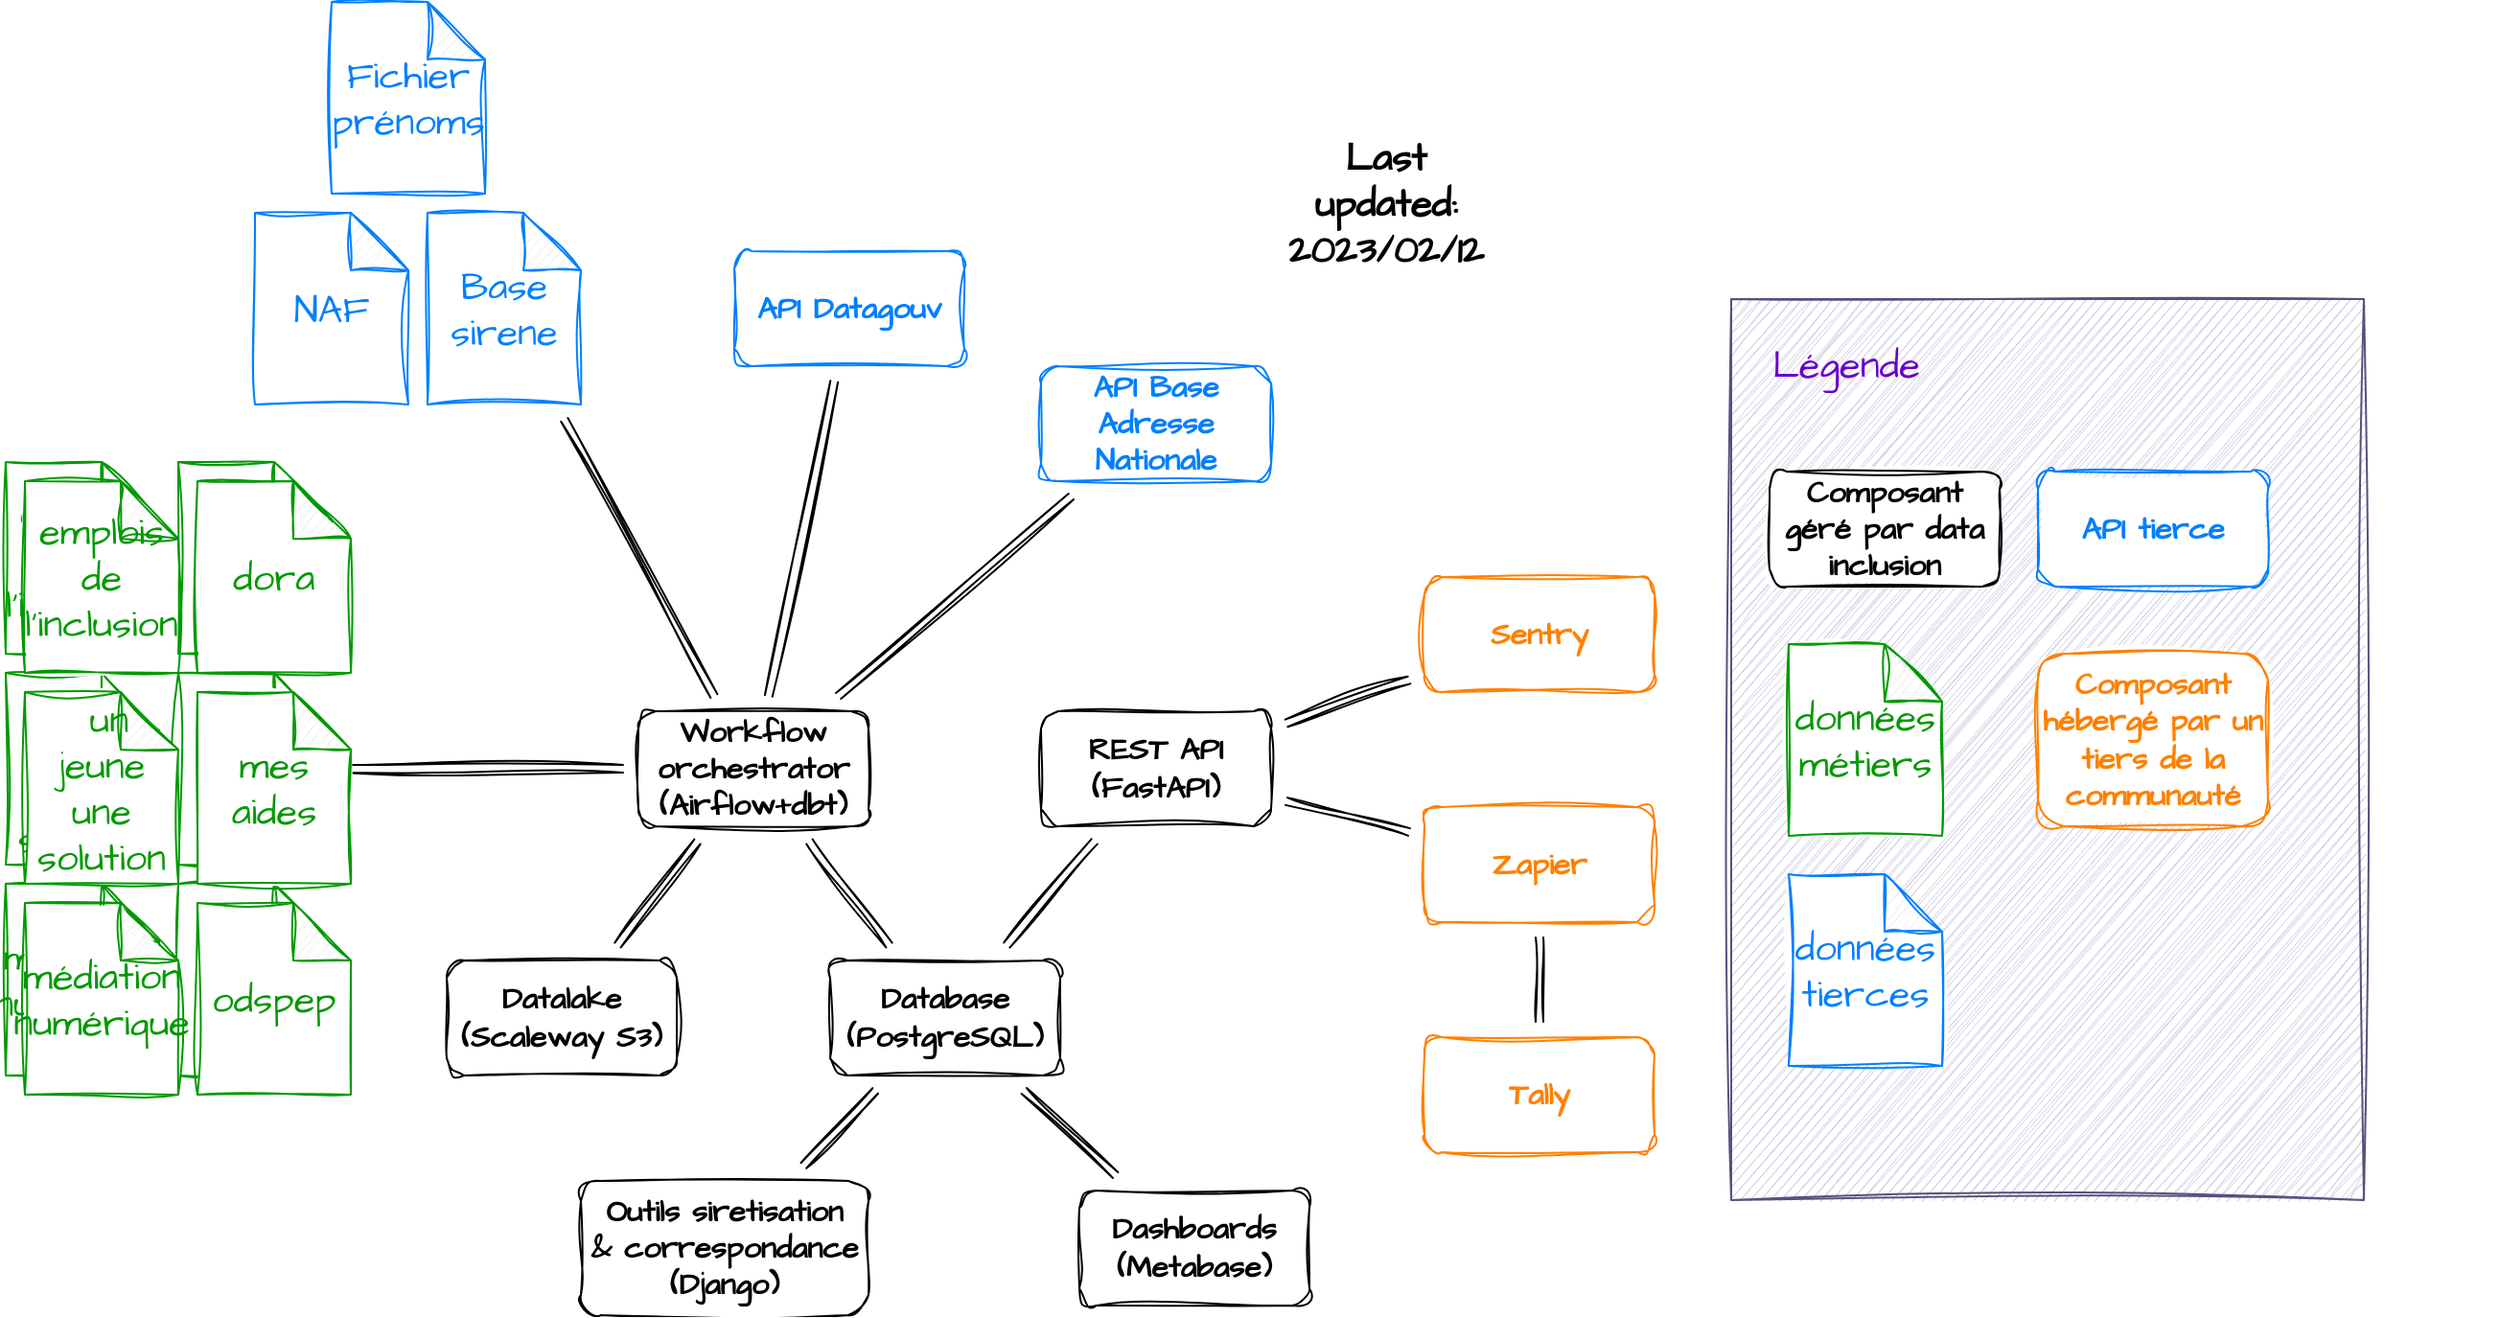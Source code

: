 <mxfile version="20.7.4" type="device" pages="7"><diagram id="MA3GMA68qFuGkaN9pwP0" name="architecture"><mxGraphModel dx="2280" dy="775" grid="1" gridSize="10" guides="1" tooltips="1" connect="1" arrows="1" fold="1" page="1" pageScale="1" pageWidth="850" pageHeight="1100" math="0" shadow="0"><root><mxCell id="0"/><mxCell id="1" parent="0"/><mxCell id="KpGpPrF83y12WP0jFlr_-1" value="" style="edgeStyle=none;shape=link;rounded=0;sketch=1;hachureGap=4;orthogonalLoop=1;jettySize=auto;html=1;fontFamily=Architects Daughter;fontSource=https%3A%2F%2Ffonts.googleapis.com%2Fcss%3Ffamily%3DArchitects%2BDaughter;fontSize=16;fontColor=#007FFF;endArrow=none;endFill=0;sourcePerimeterSpacing=8;targetPerimeterSpacing=8;strokeColor=#000000;curveFitting=1;jiggle=2;" edge="1" parent="1" source="KpGpPrF83y12WP0jFlr_-3" target="KpGpPrF83y12WP0jFlr_-23"><mxGeometry relative="1" as="geometry"/></mxCell><mxCell id="KpGpPrF83y12WP0jFlr_-2" value="" style="edgeStyle=none;shape=link;rounded=0;sketch=1;hachureGap=4;orthogonalLoop=1;jettySize=auto;html=1;fontFamily=Architects Daughter;fontSource=https%3A%2F%2Ffonts.googleapis.com%2Fcss%3Ffamily%3DArchitects%2BDaughter;fontSize=16;fontColor=#82B366;endArrow=none;endFill=0;sourcePerimeterSpacing=8;targetPerimeterSpacing=8;strokeColor=#000000;curveFitting=1;jiggle=2;" edge="1" parent="1" source="KpGpPrF83y12WP0jFlr_-3" target="KpGpPrF83y12WP0jFlr_-35"><mxGeometry relative="1" as="geometry"/></mxCell><mxCell id="KpGpPrF83y12WP0jFlr_-3" value="&lt;div style=&quot;font-size: 16px;&quot;&gt;Database&lt;/div&gt;&lt;div style=&quot;font-size: 16px;&quot;&gt;(PostgreSQL)&lt;br style=&quot;font-size: 16px;&quot;&gt;&lt;/div&gt;" style="rounded=1;whiteSpace=wrap;html=1;hachureGap=4;fontFamily=Architects Daughter;fontSource=https%3A%2F%2Ffonts.googleapis.com%2Fcss%3Ffamily%3DArchitects%2BDaughter;fontSize=16;strokeWidth=1;sketch=1;fontStyle=1;curveFitting=1;jiggle=2;" vertex="1" parent="1"><mxGeometry x="380" y="730" width="120" height="60" as="geometry"/></mxCell><mxCell id="KpGpPrF83y12WP0jFlr_-4" value="" style="edgeStyle=none;shape=link;rounded=0;sketch=1;hachureGap=4;orthogonalLoop=1;jettySize=auto;html=1;fontFamily=Architects Daughter;fontSource=https%3A%2F%2Ffonts.googleapis.com%2Fcss%3Ffamily%3DArchitects%2BDaughter;fontSize=16;fontColor=#007FFF;endArrow=none;endFill=0;sourcePerimeterSpacing=8;targetPerimeterSpacing=8;strokeColor=#000000;curveFitting=1;jiggle=2;" edge="1" parent="1" source="KpGpPrF83y12WP0jFlr_-9" target="KpGpPrF83y12WP0jFlr_-3"><mxGeometry relative="1" as="geometry"/></mxCell><mxCell id="KpGpPrF83y12WP0jFlr_-5" value="" style="edgeStyle=none;shape=link;rounded=0;sketch=1;hachureGap=4;orthogonalLoop=1;jettySize=auto;html=1;fontFamily=Architects Daughter;fontSource=https%3A%2F%2Ffonts.googleapis.com%2Fcss%3Ffamily%3DArchitects%2BDaughter;fontSize=16;fontColor=#007FFF;endArrow=none;endFill=0;sourcePerimeterSpacing=8;targetPerimeterSpacing=8;strokeColor=#000000;curveFitting=1;jiggle=2;" edge="1" parent="1" source="KpGpPrF83y12WP0jFlr_-9" target="KpGpPrF83y12WP0jFlr_-21"><mxGeometry relative="1" as="geometry"/></mxCell><mxCell id="KpGpPrF83y12WP0jFlr_-6" value="" style="edgeStyle=none;shape=link;rounded=0;sketch=1;hachureGap=4;orthogonalLoop=1;jettySize=auto;html=1;fontFamily=Architects Daughter;fontSource=https%3A%2F%2Ffonts.googleapis.com%2Fcss%3Ffamily%3DArchitects%2BDaughter;fontSize=16;fontColor=#FF8000;endArrow=none;endFill=0;sourcePerimeterSpacing=8;targetPerimeterSpacing=8;strokeColor=#000000;curveFitting=1;jiggle=2;" edge="1" parent="1" source="KpGpPrF83y12WP0jFlr_-9" target="KpGpPrF83y12WP0jFlr_-26"><mxGeometry relative="1" as="geometry"/></mxCell><mxCell id="KpGpPrF83y12WP0jFlr_-7" value="" style="edgeStyle=none;shape=link;rounded=0;sketch=1;hachureGap=4;orthogonalLoop=1;jettySize=auto;html=1;fontFamily=Architects Daughter;fontSource=https%3A%2F%2Ffonts.googleapis.com%2Fcss%3Ffamily%3DArchitects%2BDaughter;fontSize=16;fontColor=#82B366;endArrow=none;endFill=0;sourcePerimeterSpacing=8;targetPerimeterSpacing=8;strokeColor=#000000;curveFitting=1;jiggle=2;" edge="1" parent="1" source="KpGpPrF83y12WP0jFlr_-9" target="KpGpPrF83y12WP0jFlr_-31"><mxGeometry relative="1" as="geometry"/></mxCell><mxCell id="KpGpPrF83y12WP0jFlr_-8" value="" style="edgeStyle=none;shape=link;rounded=0;sketch=1;hachureGap=4;orthogonalLoop=1;jettySize=auto;html=1;fontFamily=Architects Daughter;fontSource=https%3A%2F%2Ffonts.googleapis.com%2Fcss%3Ffamily%3DArchitects%2BDaughter;fontSize=16;fontColor=#82B366;endArrow=none;endFill=0;sourcePerimeterSpacing=8;targetPerimeterSpacing=8;strokeColor=#000000;curveFitting=1;jiggle=2;" edge="1" parent="1" source="KpGpPrF83y12WP0jFlr_-9" target="KpGpPrF83y12WP0jFlr_-34"><mxGeometry relative="1" as="geometry"/></mxCell><mxCell id="KpGpPrF83y12WP0jFlr_-9" value="&lt;div&gt;Workflow&lt;/div&gt;&lt;div&gt;orchestrator&lt;br&gt;&lt;/div&gt;&lt;div&gt;(Airflow+dbt)&lt;/div&gt;" style="rounded=1;whiteSpace=wrap;html=1;hachureGap=4;fontFamily=Architects Daughter;fontSource=https%3A%2F%2Ffonts.googleapis.com%2Fcss%3Ffamily%3DArchitects%2BDaughter;fontSize=16;strokeWidth=1;sketch=1;fontStyle=1;curveFitting=1;jiggle=2;" vertex="1" parent="1"><mxGeometry x="280" y="600" width="120" height="60" as="geometry"/></mxCell><mxCell id="KpGpPrF83y12WP0jFlr_-10" value="" style="rounded=0;sketch=1;hachureGap=4;orthogonalLoop=1;jettySize=auto;html=1;fontFamily=Architects Daughter;fontSource=https%3A%2F%2Ffonts.googleapis.com%2Fcss%3Ffamily%3DArchitects%2BDaughter;fontSize=16;fontColor=#007FFF;endArrow=none;endFill=0;sourcePerimeterSpacing=8;targetPerimeterSpacing=8;shape=link;strokeColor=#000000;curveFitting=1;jiggle=2;" edge="1" parent="1" source="KpGpPrF83y12WP0jFlr_-11" target="KpGpPrF83y12WP0jFlr_-9"><mxGeometry relative="1" as="geometry"/></mxCell><mxCell id="KpGpPrF83y12WP0jFlr_-11" value="&lt;font color=&quot;#007FFF&quot;&gt;API Datagouv&lt;/font&gt;" style="rounded=1;whiteSpace=wrap;html=1;hachureGap=4;fontFamily=Architects Daughter;fontSource=https%3A%2F%2Ffonts.googleapis.com%2Fcss%3Ffamily%3DArchitects%2BDaughter;fontSize=16;strokeWidth=1;sketch=1;fontStyle=1;strokeColor=#007FFF;curveFitting=1;jiggle=2;" vertex="1" parent="1"><mxGeometry x="330" y="360" width="120" height="60" as="geometry"/></mxCell><mxCell id="KpGpPrF83y12WP0jFlr_-12" value="" style="group;sketch=1;curveFitting=1;jiggle=2;" vertex="1" connectable="0" parent="1"><mxGeometry x="850" y="385" width="400" height="490" as="geometry"/></mxCell><mxCell id="KpGpPrF83y12WP0jFlr_-13" value="" style="group;sketch=1;curveFitting=1;jiggle=2;" vertex="1" connectable="0" parent="KpGpPrF83y12WP0jFlr_-12"><mxGeometry width="400" height="490" as="geometry"/></mxCell><mxCell id="KpGpPrF83y12WP0jFlr_-14" value="" style="whiteSpace=wrap;html=1;sketch=1;hachureGap=4;fontFamily=Architects Daughter;fontSource=https%3A%2F%2Ffonts.googleapis.com%2Fcss%3Ffamily%3DArchitects%2BDaughter;fontSize=20;fillColor=#d0cee2;strokeColor=#56517e;curveFitting=1;jiggle=2;" vertex="1" parent="KpGpPrF83y12WP0jFlr_-13"><mxGeometry width="330" height="470" as="geometry"/></mxCell><mxCell id="KpGpPrF83y12WP0jFlr_-15" value="Légende" style="text;html=1;strokeColor=none;fillColor=none;align=center;verticalAlign=middle;whiteSpace=wrap;rounded=0;sketch=1;hachureGap=4;fontFamily=Architects Daughter;fontSource=https%3A%2F%2Ffonts.googleapis.com%2Fcss%3Ffamily%3DArchitects%2BDaughter;fontSize=20;fontColor=#6600CC;curveFitting=1;jiggle=2;" vertex="1" parent="KpGpPrF83y12WP0jFlr_-13"><mxGeometry x="13.04" y="13.478" width="93.913" height="40.435" as="geometry"/></mxCell><mxCell id="KpGpPrF83y12WP0jFlr_-16" value="&lt;div&gt;Composant&lt;/div&gt;&lt;div&gt;géré par data&lt;/div&gt;&lt;div&gt;inclusion&lt;br&gt;&lt;/div&gt;" style="rounded=1;whiteSpace=wrap;html=1;hachureGap=4;fontFamily=Architects Daughter;fontSource=https%3A%2F%2Ffonts.googleapis.com%2Fcss%3Ffamily%3DArchitects%2BDaughter;fontSize=16;strokeWidth=1;sketch=1;fontStyle=1;curveFitting=1;jiggle=2;" vertex="1" parent="KpGpPrF83y12WP0jFlr_-13"><mxGeometry x="20.0" y="90" width="120" height="60" as="geometry"/></mxCell><mxCell id="KpGpPrF83y12WP0jFlr_-17" value="&lt;font color=&quot;#007FFF&quot;&gt;API tierce&lt;br&gt;&lt;/font&gt;" style="rounded=1;whiteSpace=wrap;html=1;hachureGap=4;fontFamily=Architects Daughter;fontSource=https%3A%2F%2Ffonts.googleapis.com%2Fcss%3Ffamily%3DArchitects%2BDaughter;fontSize=16;strokeWidth=1;sketch=1;fontStyle=1;strokeColor=#007FFF;curveFitting=1;jiggle=2;" vertex="1" parent="KpGpPrF83y12WP0jFlr_-13"><mxGeometry x="160" y="90" width="120" height="60" as="geometry"/></mxCell><mxCell id="KpGpPrF83y12WP0jFlr_-18" value="&lt;div&gt;données&lt;/div&gt;&lt;div&gt;métiers&lt;br&gt;&lt;/div&gt;" style="shape=note;whiteSpace=wrap;html=1;backgroundOutline=1;darkOpacity=0.05;sketch=1;hachureGap=4;fontFamily=Architects Daughter;fontSource=https%3A%2F%2Ffonts.googleapis.com%2Fcss%3Ffamily%3DArchitects%2BDaughter;fontSize=20;strokeColor=#009900;fillColor=default;fontColor=#009900;labelBackgroundColor=none;curveFitting=1;jiggle=2;" vertex="1" parent="KpGpPrF83y12WP0jFlr_-13"><mxGeometry x="30" y="180" width="80" height="100" as="geometry"/></mxCell><mxCell id="KpGpPrF83y12WP0jFlr_-19" value="&lt;div&gt;Composant&lt;/div&gt;&lt;div&gt;hébergé par un tiers de la communauté&lt;br&gt;&lt;/div&gt;" style="rounded=1;whiteSpace=wrap;html=1;hachureGap=4;fontFamily=Architects Daughter;fontSource=https%3A%2F%2Ffonts.googleapis.com%2Fcss%3Ffamily%3DArchitects%2BDaughter;fontSize=16;strokeWidth=1;sketch=1;fontStyle=1;strokeColor=#FF8000;fontColor=#FF8000;curveFitting=1;jiggle=2;" vertex="1" parent="KpGpPrF83y12WP0jFlr_-13"><mxGeometry x="160" y="185" width="120" height="90" as="geometry"/></mxCell><mxCell id="KpGpPrF83y12WP0jFlr_-20" value="&lt;div&gt;données&lt;/div&gt;&lt;div&gt;tierces&lt;br&gt;&lt;/div&gt;" style="shape=note;whiteSpace=wrap;html=1;backgroundOutline=1;darkOpacity=0.05;sketch=1;hachureGap=4;fontFamily=Architects Daughter;fontSource=https%3A%2F%2Ffonts.googleapis.com%2Fcss%3Ffamily%3DArchitects%2BDaughter;fontSize=20;fontColor=#007FFF;strokeColor=#007FFF;curveFitting=1;jiggle=2;" vertex="1" parent="KpGpPrF83y12WP0jFlr_-13"><mxGeometry x="30" y="300" width="80" height="100" as="geometry"/></mxCell><mxCell id="KpGpPrF83y12WP0jFlr_-21" value="&lt;div&gt;Base&lt;/div&gt;&lt;div&gt;sirene&lt;br&gt;&lt;/div&gt;" style="shape=note;whiteSpace=wrap;html=1;backgroundOutline=1;darkOpacity=0.05;sketch=1;hachureGap=4;fontFamily=Architects Daughter;fontSource=https%3A%2F%2Ffonts.googleapis.com%2Fcss%3Ffamily%3DArchitects%2BDaughter;fontSize=20;fontColor=#007FFF;strokeColor=#007FFF;curveFitting=1;jiggle=2;" vertex="1" parent="1"><mxGeometry x="170" y="340" width="80" height="100" as="geometry"/></mxCell><mxCell id="KpGpPrF83y12WP0jFlr_-22" value="" style="edgeStyle=none;shape=link;rounded=0;sketch=1;hachureGap=4;orthogonalLoop=1;jettySize=auto;html=1;fontFamily=Architects Daughter;fontSource=https%3A%2F%2Ffonts.googleapis.com%2Fcss%3Ffamily%3DArchitects%2BDaughter;fontSize=16;fontColor=#007FFF;endArrow=none;endFill=0;sourcePerimeterSpacing=8;targetPerimeterSpacing=8;strokeColor=#000000;curveFitting=1;jiggle=2;" edge="1" parent="1" source="KpGpPrF83y12WP0jFlr_-23" target="KpGpPrF83y12WP0jFlr_-25"><mxGeometry relative="1" as="geometry"/></mxCell><mxCell id="KpGpPrF83y12WP0jFlr_-23" value="&lt;div&gt;REST API&lt;/div&gt;&lt;div&gt;(FastAPI)&lt;br&gt;&lt;/div&gt;" style="rounded=1;whiteSpace=wrap;html=1;hachureGap=4;fontFamily=Architects Daughter;fontSource=https%3A%2F%2Ffonts.googleapis.com%2Fcss%3Ffamily%3DArchitects%2BDaughter;fontSize=16;strokeWidth=1;sketch=1;fontStyle=1;curveFitting=1;jiggle=2;" vertex="1" parent="1"><mxGeometry x="490" y="600" width="120" height="60" as="geometry"/></mxCell><mxCell id="KpGpPrF83y12WP0jFlr_-24" value="NAF" style="shape=note;whiteSpace=wrap;html=1;backgroundOutline=1;darkOpacity=0.05;sketch=1;hachureGap=4;fontFamily=Architects Daughter;fontSource=https%3A%2F%2Ffonts.googleapis.com%2Fcss%3Ffamily%3DArchitects%2BDaughter;fontSize=20;fontColor=#007FFF;strokeColor=#007FFF;curveFitting=1;jiggle=2;" vertex="1" parent="1"><mxGeometry x="80" y="340" width="80" height="100" as="geometry"/></mxCell><mxCell id="KpGpPrF83y12WP0jFlr_-25" value="Sentry" style="rounded=1;whiteSpace=wrap;html=1;hachureGap=4;fontFamily=Architects Daughter;fontSource=https%3A%2F%2Ffonts.googleapis.com%2Fcss%3Ffamily%3DArchitects%2BDaughter;fontSize=16;strokeWidth=1;sketch=1;fontStyle=1;strokeColor=#FF8000;fontColor=#FF8000;curveFitting=1;jiggle=2;" vertex="1" parent="1"><mxGeometry x="690" y="530" width="120" height="60" as="geometry"/></mxCell><mxCell id="KpGpPrF83y12WP0jFlr_-26" value="&lt;div&gt;Datalake&lt;/div&gt;&lt;div&gt;(Scaleway S3)&lt;br&gt;&lt;/div&gt;" style="whiteSpace=wrap;html=1;fontSize=16;fontFamily=Architects Daughter;rounded=1;hachureGap=4;fontSource=https%3A%2F%2Ffonts.googleapis.com%2Fcss%3Ffamily%3DArchitects%2BDaughter;strokeWidth=1;sketch=1;fontStyle=1;curveFitting=1;jiggle=2;" vertex="1" parent="1"><mxGeometry x="180" y="730" width="120" height="60" as="geometry"/></mxCell><mxCell id="KpGpPrF83y12WP0jFlr_-27" value="" style="group;sketch=1;curveFitting=1;jiggle=2;" vertex="1" connectable="0" parent="1"><mxGeometry x="-50" y="470" width="170" height="320" as="geometry"/></mxCell><mxCell id="KpGpPrF83y12WP0jFlr_-28" value="dora" style="shape=note;whiteSpace=wrap;html=1;backgroundOutline=1;darkOpacity=0.05;sketch=1;hachureGap=4;fontFamily=Architects Daughter;fontSource=https%3A%2F%2Ffonts.googleapis.com%2Fcss%3Ffamily%3DArchitects%2BDaughter;fontSize=20;strokeColor=#009900;fillColor=default;fontColor=#009900;curveFitting=1;jiggle=2;" vertex="1" parent="KpGpPrF83y12WP0jFlr_-27"><mxGeometry x="90" width="80" height="100" as="geometry"/></mxCell><mxCell id="KpGpPrF83y12WP0jFlr_-29" value="&lt;div&gt;&lt;font&gt;emplois&lt;/font&gt;&lt;/div&gt;&lt;div&gt;&lt;font&gt;de l'inclusion&lt;br&gt;&lt;/font&gt;&lt;/div&gt;" style="shape=note;whiteSpace=wrap;html=1;backgroundOutline=1;darkOpacity=0.05;sketch=1;hachureGap=4;fontFamily=Architects Daughter;fontSource=https%3A%2F%2Ffonts.googleapis.com%2Fcss%3Ffamily%3DArchitects%2BDaughter;fontSize=20;strokeColor=#009900;fillColor=default;fontColor=#009900;curveFitting=1;jiggle=2;" vertex="1" parent="KpGpPrF83y12WP0jFlr_-27"><mxGeometry width="80" height="100" as="geometry"/></mxCell><mxCell id="KpGpPrF83y12WP0jFlr_-30" value="&lt;div&gt;&amp;nbsp;un jeune&lt;/div&gt;&lt;div&gt;une solution&lt;br&gt;&lt;/div&gt;" style="shape=note;whiteSpace=wrap;html=1;backgroundOutline=1;darkOpacity=0.05;sketch=1;hachureGap=4;fontFamily=Architects Daughter;fontSource=https%3A%2F%2Ffonts.googleapis.com%2Fcss%3Ffamily%3DArchitects%2BDaughter;fontSize=20;strokeColor=#009900;fillColor=default;fontColor=#009900;curveFitting=1;jiggle=2;" vertex="1" parent="KpGpPrF83y12WP0jFlr_-27"><mxGeometry y="110" width="80" height="100" as="geometry"/></mxCell><mxCell id="KpGpPrF83y12WP0jFlr_-31" value="&lt;div&gt;mes&lt;/div&gt;&lt;div&gt;aides&lt;br&gt;&lt;/div&gt;" style="shape=note;whiteSpace=wrap;html=1;backgroundOutline=1;darkOpacity=0.05;sketch=1;hachureGap=4;fontFamily=Architects Daughter;fontSource=https%3A%2F%2Ffonts.googleapis.com%2Fcss%3Ffamily%3DArchitects%2BDaughter;fontSize=20;strokeColor=#009900;fillColor=default;fontColor=#009900;curveFitting=1;jiggle=2;" vertex="1" parent="KpGpPrF83y12WP0jFlr_-27"><mxGeometry x="90" y="110" width="80" height="100" as="geometry"/></mxCell><mxCell id="KpGpPrF83y12WP0jFlr_-32" value="&lt;div&gt;médiation&lt;/div&gt;&lt;div&gt;numérique&lt;br&gt;&lt;/div&gt;" style="shape=note;whiteSpace=wrap;html=1;backgroundOutline=1;darkOpacity=0.05;sketch=1;hachureGap=4;fontFamily=Architects Daughter;fontSource=https%3A%2F%2Ffonts.googleapis.com%2Fcss%3Ffamily%3DArchitects%2BDaughter;fontSize=20;strokeColor=#009900;fillColor=default;fontColor=#009900;curveFitting=1;jiggle=2;" vertex="1" parent="KpGpPrF83y12WP0jFlr_-27"><mxGeometry y="220" width="80" height="100" as="geometry"/></mxCell><mxCell id="KpGpPrF83y12WP0jFlr_-33" value="odspep" style="shape=note;whiteSpace=wrap;html=1;backgroundOutline=1;darkOpacity=0.05;sketch=1;hachureGap=4;fontFamily=Architects Daughter;fontSource=https%3A%2F%2Ffonts.googleapis.com%2Fcss%3Ffamily%3DArchitects%2BDaughter;fontSize=20;strokeColor=#009900;fillColor=default;fontColor=#009900;curveFitting=1;jiggle=2;" vertex="1" parent="KpGpPrF83y12WP0jFlr_-27"><mxGeometry x="90" y="220" width="80" height="100" as="geometry"/></mxCell><mxCell id="KpGpPrF83y12WP0jFlr_-34" value="&lt;div&gt;&lt;font color=&quot;#007FFF&quot;&gt;API Base&lt;/font&gt;&lt;/div&gt;&lt;div&gt;&lt;font color=&quot;#007FFF&quot;&gt;Adresse&lt;/font&gt;&lt;/div&gt;&lt;div&gt;&lt;font color=&quot;#007FFF&quot;&gt;Nationale&lt;br&gt;&lt;/font&gt;&lt;/div&gt;" style="rounded=1;whiteSpace=wrap;html=1;hachureGap=4;fontFamily=Architects Daughter;fontSource=https%3A%2F%2Ffonts.googleapis.com%2Fcss%3Ffamily%3DArchitects%2BDaughter;fontSize=16;strokeWidth=1;sketch=1;fontStyle=1;strokeColor=#007FFF;curveFitting=1;jiggle=2;" vertex="1" parent="1"><mxGeometry x="490" y="420" width="120" height="60" as="geometry"/></mxCell><mxCell id="KpGpPrF83y12WP0jFlr_-35" value="&lt;div&gt;Dashboards&lt;br&gt;&lt;/div&gt;&lt;div&gt;(Metabase)&lt;/div&gt;" style="rounded=1;whiteSpace=wrap;html=1;hachureGap=4;fontFamily=Architects Daughter;fontSource=https%3A%2F%2Ffonts.googleapis.com%2Fcss%3Ffamily%3DArchitects%2BDaughter;fontSize=16;strokeWidth=1;sketch=1;fontStyle=1;curveFitting=1;jiggle=2;" vertex="1" parent="1"><mxGeometry x="510" y="850" width="120" height="60" as="geometry"/></mxCell><mxCell id="KpGpPrF83y12WP0jFlr_-36" value="&lt;div&gt;Fichier&lt;/div&gt;&lt;div&gt;prénoms&lt;br&gt;&lt;/div&gt;" style="shape=note;whiteSpace=wrap;html=1;backgroundOutline=1;darkOpacity=0.05;sketch=1;hachureGap=4;fontFamily=Architects Daughter;fontSource=https%3A%2F%2Ffonts.googleapis.com%2Fcss%3Ffamily%3DArchitects%2BDaughter;fontSize=20;fontColor=#007FFF;strokeColor=#007FFF;curveFitting=1;jiggle=2;" vertex="1" parent="1"><mxGeometry x="120" y="230" width="80" height="100" as="geometry"/></mxCell><mxCell id="KpGpPrF83y12WP0jFlr_-37" value="&lt;div&gt;Last updated: 2023/02/12&lt;/div&gt;" style="text;html=1;strokeColor=none;fillColor=none;align=center;verticalAlign=middle;whiteSpace=wrap;rounded=0;labelBackgroundColor=none;sketch=1;hachureGap=4;fontFamily=Architects Daughter;fontSource=https%3A%2F%2Ffonts.googleapis.com%2Fcss%3Ffamily%3DArchitects%2BDaughter;fontSize=20;fontColor=#000000;fontStyle=1;curveFitting=1;jiggle=2;" vertex="1" parent="1"><mxGeometry x="640" y="320" width="60" height="30" as="geometry"/></mxCell><mxCell id="KpGpPrF83y12WP0jFlr_-38" value="" style="edgeStyle=none;shape=link;rounded=0;sketch=1;hachureGap=4;orthogonalLoop=1;jettySize=auto;html=1;fontFamily=Architects Daughter;fontSource=https%3A%2F%2Ffonts.googleapis.com%2Fcss%3Ffamily%3DArchitects%2BDaughter;fontSize=16;fontColor=#007FFF;endArrow=none;endFill=0;sourcePerimeterSpacing=8;targetPerimeterSpacing=8;strokeColor=#000000;curveFitting=1;jiggle=2;" edge="1" parent="1" source="KpGpPrF83y12WP0jFlr_-23" target="KpGpPrF83y12WP0jFlr_-39"><mxGeometry relative="1" as="geometry"><mxPoint x="628" y="706.2" as="sourcePoint"/></mxGeometry></mxCell><mxCell id="KpGpPrF83y12WP0jFlr_-39" value="Zapier" style="rounded=1;whiteSpace=wrap;html=1;hachureGap=4;fontFamily=Architects Daughter;fontSource=https%3A%2F%2Ffonts.googleapis.com%2Fcss%3Ffamily%3DArchitects%2BDaughter;fontSize=16;strokeWidth=1;sketch=1;fontStyle=1;strokeColor=#FF8000;fontColor=#FF8000;curveFitting=1;jiggle=2;" vertex="1" parent="1"><mxGeometry x="690" y="650" width="120" height="60" as="geometry"/></mxCell><mxCell id="KpGpPrF83y12WP0jFlr_-40" value="&lt;div&gt;Tally&lt;/div&gt;" style="rounded=1;whiteSpace=wrap;html=1;hachureGap=4;fontFamily=Architects Daughter;fontSource=https%3A%2F%2Ffonts.googleapis.com%2Fcss%3Ffamily%3DArchitects%2BDaughter;fontSize=16;strokeWidth=1;sketch=1;fontStyle=1;strokeColor=#FF8000;fontColor=#FF8000;curveFitting=1;jiggle=2;" vertex="1" parent="1"><mxGeometry x="690" y="770" width="120" height="60" as="geometry"/></mxCell><mxCell id="KpGpPrF83y12WP0jFlr_-41" value="" style="edgeStyle=none;shape=link;rounded=0;sketch=1;hachureGap=4;orthogonalLoop=1;jettySize=auto;html=1;fontFamily=Architects Daughter;fontSource=https%3A%2F%2Ffonts.googleapis.com%2Fcss%3Ffamily%3DArchitects%2BDaughter;fontSize=16;fontColor=#007FFF;endArrow=none;endFill=0;sourcePerimeterSpacing=8;targetPerimeterSpacing=8;strokeColor=#000000;curveFitting=1;jiggle=2;" edge="1" parent="1" source="KpGpPrF83y12WP0jFlr_-40" target="KpGpPrF83y12WP0jFlr_-39"><mxGeometry relative="1" as="geometry"><mxPoint x="628" y="657" as="sourcePoint"/><mxPoint x="692" y="673" as="targetPoint"/></mxGeometry></mxCell><mxCell id="KpGpPrF83y12WP0jFlr_-42" value="&lt;div&gt;Outils siretisation&lt;/div&gt;&lt;div&gt;&amp;amp; correspondance&lt;br&gt;&lt;/div&gt;&lt;div&gt;(Django)&lt;/div&gt;" style="rounded=1;whiteSpace=wrap;html=1;hachureGap=4;fontFamily=Architects Daughter;fontSource=https%3A%2F%2Ffonts.googleapis.com%2Fcss%3Ffamily%3DArchitects%2BDaughter;fontSize=16;strokeWidth=1;sketch=1;fontStyle=1;curveFitting=1;jiggle=2;" vertex="1" parent="1"><mxGeometry x="250" y="845" width="150" height="70" as="geometry"/></mxCell><mxCell id="KpGpPrF83y12WP0jFlr_-43" value="" style="edgeStyle=none;shape=link;rounded=0;sketch=1;hachureGap=4;orthogonalLoop=1;jettySize=auto;html=1;fontFamily=Architects Daughter;fontSource=https%3A%2F%2Ffonts.googleapis.com%2Fcss%3Ffamily%3DArchitects%2BDaughter;fontSize=16;fontColor=#82B366;endArrow=none;endFill=0;sourcePerimeterSpacing=8;targetPerimeterSpacing=8;strokeColor=#000000;curveFitting=1;jiggle=2;" edge="1" parent="1" source="KpGpPrF83y12WP0jFlr_-3" target="KpGpPrF83y12WP0jFlr_-42"><mxGeometry relative="1" as="geometry"><mxPoint x="491.167" y="808" as="sourcePoint"/><mxPoint x="538.833" y="852" as="targetPoint"/></mxGeometry></mxCell><mxCell id="KpGpPrF83y12WP0jFlr_-44" value="" style="group;sketch=1;curveFitting=1;jiggle=2;" vertex="1" connectable="0" parent="1"><mxGeometry x="-40" y="480" width="170" height="320" as="geometry"/></mxCell><mxCell id="KpGpPrF83y12WP0jFlr_-45" value="dora" style="shape=note;whiteSpace=wrap;html=1;backgroundOutline=1;darkOpacity=0.05;sketch=1;hachureGap=4;fontFamily=Architects Daughter;fontSource=https%3A%2F%2Ffonts.googleapis.com%2Fcss%3Ffamily%3DArchitects%2BDaughter;fontSize=20;strokeColor=#009900;fillColor=default;fontColor=#009900;curveFitting=1;jiggle=2;" vertex="1" parent="KpGpPrF83y12WP0jFlr_-44"><mxGeometry x="90" width="80" height="100" as="geometry"/></mxCell><mxCell id="KpGpPrF83y12WP0jFlr_-46" value="&lt;div&gt;&lt;font&gt;emplois&lt;/font&gt;&lt;/div&gt;&lt;div&gt;&lt;font&gt;de l'inclusion&lt;br&gt;&lt;/font&gt;&lt;/div&gt;" style="shape=note;whiteSpace=wrap;html=1;backgroundOutline=1;darkOpacity=0.05;sketch=1;hachureGap=4;fontFamily=Architects Daughter;fontSource=https%3A%2F%2Ffonts.googleapis.com%2Fcss%3Ffamily%3DArchitects%2BDaughter;fontSize=20;strokeColor=#009900;fillColor=default;fontColor=#009900;curveFitting=1;jiggle=2;" vertex="1" parent="KpGpPrF83y12WP0jFlr_-44"><mxGeometry width="80" height="100" as="geometry"/></mxCell><mxCell id="KpGpPrF83y12WP0jFlr_-47" value="&lt;div&gt;&amp;nbsp;un jeune&lt;/div&gt;&lt;div&gt;une solution&lt;br&gt;&lt;/div&gt;" style="shape=note;whiteSpace=wrap;html=1;backgroundOutline=1;darkOpacity=0.05;sketch=1;hachureGap=4;fontFamily=Architects Daughter;fontSource=https%3A%2F%2Ffonts.googleapis.com%2Fcss%3Ffamily%3DArchitects%2BDaughter;fontSize=20;strokeColor=#009900;fillColor=default;fontColor=#009900;curveFitting=1;jiggle=2;" vertex="1" parent="KpGpPrF83y12WP0jFlr_-44"><mxGeometry y="110" width="80" height="100" as="geometry"/></mxCell><mxCell id="KpGpPrF83y12WP0jFlr_-48" value="&lt;div&gt;mes&lt;/div&gt;&lt;div&gt;aides&lt;br&gt;&lt;/div&gt;" style="shape=note;whiteSpace=wrap;html=1;backgroundOutline=1;darkOpacity=0.05;sketch=1;hachureGap=4;fontFamily=Architects Daughter;fontSource=https%3A%2F%2Ffonts.googleapis.com%2Fcss%3Ffamily%3DArchitects%2BDaughter;fontSize=20;strokeColor=#009900;fillColor=default;fontColor=#009900;curveFitting=1;jiggle=2;" vertex="1" parent="KpGpPrF83y12WP0jFlr_-44"><mxGeometry x="90" y="110" width="80" height="100" as="geometry"/></mxCell><mxCell id="KpGpPrF83y12WP0jFlr_-49" value="&lt;div&gt;médiation&lt;/div&gt;&lt;div&gt;numérique&lt;br&gt;&lt;/div&gt;" style="shape=note;whiteSpace=wrap;html=1;backgroundOutline=1;darkOpacity=0.05;sketch=1;hachureGap=4;fontFamily=Architects Daughter;fontSource=https%3A%2F%2Ffonts.googleapis.com%2Fcss%3Ffamily%3DArchitects%2BDaughter;fontSize=20;strokeColor=#009900;fillColor=default;fontColor=#009900;curveFitting=1;jiggle=2;" vertex="1" parent="KpGpPrF83y12WP0jFlr_-44"><mxGeometry y="220" width="80" height="100" as="geometry"/></mxCell><mxCell id="KpGpPrF83y12WP0jFlr_-50" value="odspep" style="shape=note;whiteSpace=wrap;html=1;backgroundOutline=1;darkOpacity=0.05;sketch=1;hachureGap=4;fontFamily=Architects Daughter;fontSource=https%3A%2F%2Ffonts.googleapis.com%2Fcss%3Ffamily%3DArchitects%2BDaughter;fontSize=20;strokeColor=#009900;fillColor=default;fontColor=#009900;curveFitting=1;jiggle=2;" vertex="1" parent="KpGpPrF83y12WP0jFlr_-44"><mxGeometry x="90" y="220" width="80" height="100" as="geometry"/></mxCell></root></mxGraphModel></diagram><diagram id="SHiL8eDAnzBUwvdb483t" name="archi-overview"><mxGraphModel dx="1430" dy="775" grid="1" gridSize="10" guides="1" tooltips="1" connect="1" arrows="1" fold="1" page="1" pageScale="1" pageWidth="850" pageHeight="1100" math="0" shadow="0"><root><mxCell id="0"/><mxCell id="1" parent="0"/><mxCell id="6oIZpADS3SISUzbLbnA5-1" value="" style="rounded=0;whiteSpace=wrap;html=1;dashed=1;sketch=1;hachureGap=4;fontFamily=Helvetica;fontSize=20;fillColor=none;" parent="1" vertex="1"><mxGeometry x="300" y="310" width="520" height="280" as="geometry"/></mxCell><mxCell id="M2q10e6WJPIhLFfWcvkb-9" value="" style="edgeStyle=orthogonalEdgeStyle;curved=1;rounded=0;hachureGap=4;orthogonalLoop=1;jettySize=auto;html=1;fontFamily=Architects Daughter;fontSource=https%3A%2F%2Ffonts.googleapis.com%2Fcss%3Ffamily%3DArchitects%2BDaughter;fontSize=16;endArrow=open;startSize=14;endSize=14;sourcePerimeterSpacing=8;targetPerimeterSpacing=8;sketch=1;entryX=0;entryY=0.5;entryDx=0;entryDy=0;" parent="1" source="M2q10e6WJPIhLFfWcvkb-3" edge="1"><mxGeometry relative="1" as="geometry"><mxPoint x="500" y="440" as="targetPoint"/></mxGeometry></mxCell><mxCell id="M2q10e6WJPIhLFfWcvkb-3" value="" style="shape=image;imageAspect=0;aspect=fixed;verticalLabelPosition=bottom;verticalAlign=top;hachureGap=4;fontFamily=Architects Daughter;fontSource=https%3A%2F%2Ffonts.googleapis.com%2Fcss%3Ffamily%3DArchitects%2BDaughter;fontSize=20;image=https://cwiki.apache.org/confluence/download/attachments/145723561/airflow_64x64_emoji_transparent.png?api=v2;sketch=1;" parent="1" vertex="1"><mxGeometry x="330" y="400" width="80" height="80" as="geometry"/></mxCell><mxCell id="tpNQKrDuGFtWje5Nb1le-15" value="" style="shape=umlActor;verticalLabelPosition=bottom;verticalAlign=top;html=1;outlineConnect=0;fontSize=16;strokeColor=#000000;fillColor=none;sketch=1;" parent="1" vertex="1"><mxGeometry x="985" y="460" width="30" height="60" as="geometry"/></mxCell><mxCell id="BM018FHAMj-V9-wHRQzS-12" value="" style="edgeStyle=orthogonalEdgeStyle;curved=1;rounded=0;orthogonalLoop=1;jettySize=auto;html=1;fontSize=12;endArrow=open;startSize=14;endSize=14;entryX=0;entryY=0.5;entryDx=0;entryDy=0;sketch=1;" parent="1" source="BM018FHAMj-V9-wHRQzS-9" target="M2q10e6WJPIhLFfWcvkb-3" edge="1"><mxGeometry relative="1" as="geometry"/></mxCell><mxCell id="BM018FHAMj-V9-wHRQzS-9" value="dora" style="rounded=0;whiteSpace=wrap;html=1;fontSize=16;strokeColor=#000000;fillColor=default;sketch=1;" parent="1" vertex="1"><mxGeometry x="140" y="360" width="80" height="40" as="geometry"/></mxCell><mxCell id="BM018FHAMj-V9-wHRQzS-13" value="" style="edgeStyle=orthogonalEdgeStyle;curved=1;rounded=0;orthogonalLoop=1;jettySize=auto;html=1;fontSize=12;endArrow=open;startSize=14;endSize=14;sketch=1;" parent="1" source="BM018FHAMj-V9-wHRQzS-10" target="M2q10e6WJPIhLFfWcvkb-3" edge="1"><mxGeometry relative="1" as="geometry"/></mxCell><mxCell id="BM018FHAMj-V9-wHRQzS-10" value="itou" style="rounded=0;whiteSpace=wrap;html=1;fontSize=16;strokeColor=#000000;fillColor=default;sketch=1;" parent="1" vertex="1"><mxGeometry x="140" y="420" width="80" height="40" as="geometry"/></mxCell><mxCell id="BM018FHAMj-V9-wHRQzS-14" value="" style="edgeStyle=orthogonalEdgeStyle;curved=1;rounded=0;orthogonalLoop=1;jettySize=auto;html=1;fontSize=12;endArrow=open;startSize=14;endSize=14;entryX=0;entryY=0.5;entryDx=0;entryDy=0;sketch=1;" parent="1" source="BM018FHAMj-V9-wHRQzS-11" target="M2q10e6WJPIhLFfWcvkb-3" edge="1"><mxGeometry relative="1" as="geometry"><mxPoint x="280" y="450" as="targetPoint"/></mxGeometry></mxCell><mxCell id="BM018FHAMj-V9-wHRQzS-11" value="soliguide" style="rounded=0;whiteSpace=wrap;html=1;fontSize=16;strokeColor=#000000;fillColor=default;sketch=1;" parent="1" vertex="1"><mxGeometry x="140" y="480" width="80" height="40" as="geometry"/></mxCell><mxCell id="gDOGZFh84nTk9XIqdA7l-4" value="" style="edgeStyle=orthogonalEdgeStyle;rounded=0;orthogonalLoop=1;jettySize=auto;html=1;sketch=1;curved=1;entryX=1;entryY=0.75;entryDx=0;entryDy=0;exitX=0;exitY=0.5;exitDx=0;exitDy=0;" parent="1" source="gDOGZFh84nTk9XIqdA7l-3" target="XMT67YRWTncjKGNrjf16-1" edge="1"><mxGeometry relative="1" as="geometry"><mxPoint x="600" y="440" as="sourcePoint"/></mxGeometry></mxCell><mxCell id="gDOGZFh84nTk9XIqdA7l-6" value="" style="edgeStyle=orthogonalEdgeStyle;curved=1;rounded=0;sketch=1;hachureGap=4;orthogonalLoop=1;jettySize=auto;html=1;fontFamily=Architects Daughter;fontSource=https%3A%2F%2Ffonts.googleapis.com%2Fcss%3Ffamily%3DArchitects%2BDaughter;fontSize=16;endArrow=open;startSize=14;endSize=14;targetPerimeterSpacing=8;startArrow=none;" parent="1" source="gDOGZFh84nTk9XIqdA7l-14" target="gDOGZFh84nTk9XIqdA7l-5" edge="1"><mxGeometry relative="1" as="geometry"/></mxCell><mxCell id="gDOGZFh84nTk9XIqdA7l-3" value="" style="shape=image;imageAspect=0;aspect=fixed;verticalLabelPosition=bottom;verticalAlign=top;fontSize=16;fillColor=none;image=https://fastapi.tiangolo.com/img/logo-margin/logo-teal.png;sketch=1;" parent="1" vertex="1"><mxGeometry x="657.01" y="440.0" width="152.99" height="55.31" as="geometry"/></mxCell><mxCell id="gDOGZFh84nTk9XIqdA7l-7" value="" style="edgeStyle=orthogonalEdgeStyle;curved=1;rounded=0;sketch=1;hachureGap=4;orthogonalLoop=1;jettySize=auto;html=1;fontFamily=Architects Daughter;fontSource=https%3A%2F%2Ffonts.googleapis.com%2Fcss%3Ffamily%3DArchitects%2BDaughter;fontSize=16;endArrow=none;startSize=14;endSize=14;sourcePerimeterSpacing=8;targetPerimeterSpacing=8;startArrow=classic;startFill=1;endFill=0;" parent="1" source="gDOGZFh84nTk9XIqdA7l-5" target="tpNQKrDuGFtWje5Nb1le-15" edge="1"><mxGeometry relative="1" as="geometry"/></mxCell><mxCell id="gDOGZFh84nTk9XIqdA7l-5" value="" style="shape=image;verticalLabelPosition=bottom;labelBackgroundColor=default;verticalAlign=top;aspect=fixed;imageAspect=0;image=https://static.data.gouv.fr/avatars/b2/303d63fe6841e99235292f9ccdb0b2-original.png;" parent="1" vertex="1"><mxGeometry x="865" y="375" width="60" height="60" as="geometry"/></mxCell><mxCell id="gDOGZFh84nTk9XIqdA7l-9" value="..." style="rounded=0;whiteSpace=wrap;html=1;fontSize=16;strokeColor=#000000;fillColor=default;sketch=1;" parent="1" vertex="1"><mxGeometry x="140" y="540" width="80" height="40" as="geometry"/></mxCell><mxCell id="gDOGZFh84nTk9XIqdA7l-10" value="scripts&lt;br&gt;/pipeline" style="text;html=1;align=center;verticalAlign=middle;resizable=0;points=[];autosize=1;strokeColor=none;fillColor=none;fontSize=20;fontFamily=Architects Daughter;" parent="1" vertex="1"><mxGeometry x="320" y="590" width="100" height="60" as="geometry"/></mxCell><mxCell id="gDOGZFh84nTk9XIqdA7l-11" value="datawarehouse" style="text;html=1;align=center;verticalAlign=middle;resizable=0;points=[];autosize=1;strokeColor=none;fillColor=none;fontSize=20;fontFamily=Architects Daughter;" parent="1" vertex="1"><mxGeometry x="458.78" y="600" width="160" height="40" as="geometry"/></mxCell><mxCell id="gDOGZFh84nTk9XIqdA7l-12" value="opendata" style="text;html=1;align=center;verticalAlign=middle;resizable=0;points=[];autosize=1;strokeColor=none;fillColor=none;fontSize=20;fontFamily=Architects Daughter;" parent="1" vertex="1"><mxGeometry x="840" y="325" width="110" height="40" as="geometry"/></mxCell><mxCell id="gDOGZFh84nTk9XIqdA7l-14" value="" style="shape=image;imageAspect=0;aspect=fixed;verticalLabelPosition=bottom;verticalAlign=top;hachureGap=4;fontFamily=Architects Daughter;fontSource=https%3A%2F%2Ffonts.googleapis.com%2Fcss%3Ffamily%3DArchitects%2BDaughter;fontSize=20;image=https://cwiki.apache.org/confluence/download/attachments/145723561/airflow_64x64_emoji_transparent.png?api=v2;sketch=1;" parent="1" vertex="1"><mxGeometry x="705" y="390" width="30" height="30" as="geometry"/></mxCell><mxCell id="gDOGZFh84nTk9XIqdA7l-15" value="" style="edgeStyle=orthogonalEdgeStyle;curved=1;rounded=0;sketch=1;hachureGap=4;orthogonalLoop=1;jettySize=auto;html=1;fontFamily=Architects Daughter;fontSource=https%3A%2F%2Ffonts.googleapis.com%2Fcss%3Ffamily%3DArchitects%2BDaughter;fontSize=16;endArrow=none;startSize=14;endSize=14;sourcePerimeterSpacing=8;entryX=0;entryY=0.5;entryDx=0;entryDy=0;" parent="1" target="gDOGZFh84nTk9XIqdA7l-14" edge="1"><mxGeometry relative="1" as="geometry"><mxPoint x="585.55" y="440" as="sourcePoint"/><mxPoint x="682" y="400" as="targetPoint"/></mxGeometry></mxCell><mxCell id="gDOGZFh84nTk9XIqdA7l-16" value="producteurs&lt;br&gt;de données" style="text;html=1;align=center;verticalAlign=middle;resizable=0;points=[];autosize=1;strokeColor=none;fillColor=none;fontSize=20;fontFamily=Architects Daughter;" parent="1" vertex="1"><mxGeometry x="110" y="590" width="140" height="60" as="geometry"/></mxCell><mxCell id="gDOGZFh84nTk9XIqdA7l-19" value="consommateur" style="text;html=1;align=center;verticalAlign=middle;resizable=0;points=[];autosize=1;strokeColor=none;fillColor=none;fontSize=20;fontFamily=Architects Daughter;" parent="1" vertex="1"><mxGeometry x="920" y="600" width="160" height="40" as="geometry"/></mxCell><mxCell id="XMT67YRWTncjKGNrjf16-1" value="" style="shape=image;verticalLabelPosition=bottom;labelBackgroundColor=default;verticalAlign=top;aspect=fixed;imageAspect=0;image=https://upload.wikimedia.org/wikipedia/commons/2/2e/Pg_logo.png;" parent="1" vertex="1"><mxGeometry x="494.39" y="400" width="88.78" height="79.9" as="geometry"/></mxCell><mxCell id="6oIZpADS3SISUzbLbnA5-8" value="data-inclusion" style="text;html=1;align=center;verticalAlign=middle;resizable=0;points=[];autosize=1;strokeColor=none;fillColor=none;fontSize=20;fontFamily=Architects Daughter;fontSource=https%3A%2F%2Ffonts.googleapis.com%2Fcss%3Ffamily%3DArchitects%2BDaughter;" parent="1" vertex="1"><mxGeometry x="300" y="280" width="140" height="40" as="geometry"/></mxCell><mxCell id="-5alAdemPe7VlSqcDT_Y-4" value="" style="edgeStyle=orthogonalEdgeStyle;curved=1;rounded=0;sketch=1;hachureGap=4;orthogonalLoop=1;jettySize=auto;html=1;fontFamily=Architects Daughter;fontSource=https%3A%2F%2Ffonts.googleapis.com%2Fcss%3Ffamily%3DArchitects%2BDaughter;fontSize=16;startArrow=none;startFill=1;endArrow=none;endFill=0;startSize=14;endSize=14;targetPerimeterSpacing=8;" parent="1" source="-5alAdemPe7VlSqcDT_Y-5" target="tpNQKrDuGFtWje5Nb1le-15" edge="1"><mxGeometry relative="1" as="geometry"><mxPoint x="840" y="600" as="sourcePoint"/></mxGeometry></mxCell><mxCell id="-5alAdemPe7VlSqcDT_Y-2" value="" style="edgeStyle=orthogonalEdgeStyle;curved=1;rounded=0;orthogonalLoop=1;jettySize=auto;html=1;fontSize=12;endArrow=none;startSize=14;endSize=14;sketch=1;entryX=1;entryY=0.5;entryDx=0;entryDy=0;" parent="1" source="tpNQKrDuGFtWje5Nb1le-15" target="gDOGZFh84nTk9XIqdA7l-3" edge="1"><mxGeometry relative="1" as="geometry"><mxPoint x="985" y="490" as="sourcePoint"/><mxPoint x="786.5" y="487.655" as="targetPoint"/></mxGeometry></mxCell><mxCell id="-5alAdemPe7VlSqcDT_Y-5" value="" style="shape=image;verticalLabelPosition=bottom;labelBackgroundColor=default;verticalAlign=top;aspect=fixed;imageAspect=0;image=https://cdn.icon-icons.com/icons2/2699/PNG/512/metabase_logo_icon_168103.png;" parent="1" vertex="1"><mxGeometry x="693.51" y="520" width="80" height="40" as="geometry"/></mxCell><mxCell id="-5alAdemPe7VlSqcDT_Y-6" value="" style="edgeStyle=orthogonalEdgeStyle;curved=1;rounded=0;sketch=1;hachureGap=4;orthogonalLoop=1;jettySize=auto;html=1;fontFamily=Architects Daughter;fontSource=https%3A%2F%2Ffonts.googleapis.com%2Fcss%3Ffamily%3DArchitects%2BDaughter;fontSize=16;startArrow=classic;startFill=1;endArrow=none;endFill=0;startSize=14;endSize=14;sourcePerimeterSpacing=8;entryX=0;entryY=0.5;entryDx=0;entryDy=0;exitX=0.5;exitY=1;exitDx=0;exitDy=0;" parent="1" source="XMT67YRWTncjKGNrjf16-1" target="-5alAdemPe7VlSqcDT_Y-5" edge="1"><mxGeometry relative="1" as="geometry"><mxPoint x="840" y="600" as="sourcePoint"/><mxPoint x="1000" y="528" as="targetPoint"/></mxGeometry></mxCell></root></mxGraphModel></diagram><diagram id="MxV0Ln8_ciErlID4jpwT" name="data"><mxGraphModel dx="2280" dy="775" grid="1" gridSize="10" guides="1" tooltips="1" connect="1" arrows="1" fold="1" page="1" pageScale="1" pageWidth="850" pageHeight="1100" math="0" shadow="0"><root><mxCell id="0"/><mxCell id="1" parent="0"/><mxCell id="ioqWCmg729p84F3USQLC-9" value="" style="group" vertex="1" connectable="0" parent="1"><mxGeometry x="690" y="130" width="840" height="370" as="geometry"/></mxCell><mxCell id="dzCNJlq_BPmA7J4pEvzY-2" value="" style="group" vertex="1" connectable="0" parent="ioqWCmg729p84F3USQLC-9"><mxGeometry x="10" width="830" height="320" as="geometry"/></mxCell><mxCell id="gg38E_3kIpgtPb4UW-33-3" value="" style="rounded=1;whiteSpace=wrap;html=1;shadow=0;sketch=1;hachureGap=4;jiggle=2;fillStyle=auto;curveFitting=1;strokeColor=default;strokeWidth=1;fontFamily=Architects Daughter;fontSource=https%3A%2F%2Ffonts.googleapis.com%2Fcss%3Ffamily%3DArchitects%2BDaughter;fontSize=20;fillColor=none;gradientColor=none;perimeterSpacing=1;" vertex="1" parent="dzCNJlq_BPmA7J4pEvzY-2"><mxGeometry y="-27.87" width="520" height="267.87" as="geometry"/></mxCell><mxCell id="dzCNJlq_BPmA7J4pEvzY-6" value="&lt;div&gt;datalake&lt;/div&gt;&lt;div&gt;tablle&lt;br&gt;&lt;/div&gt;" style="shape=internalStorage;whiteSpace=wrap;html=1;backgroundOutline=1;rounded=1;shadow=0;sketch=1;hachureGap=4;jiggle=2;fillStyle=auto;curveFitting=1;strokeColor=default;strokeWidth=1;fontFamily=Architects Daughter;fontSource=https%3A%2F%2Ffonts.googleapis.com%2Fcss%3Ffamily%3DArchitects%2BDaughter;fontSize=20;fillColor=none;gradientColor=none;dx=10;dy=10;" vertex="1" parent="dzCNJlq_BPmA7J4pEvzY-2"><mxGeometry x="30" y="101.034" width="80" height="55.743" as="geometry"/></mxCell><mxCell id="ioqWCmg729p84F3USQLC-2" value="flux&lt;div&gt;tablle&lt;br&gt;&lt;/div&gt;" style="shape=internalStorage;whiteSpace=wrap;html=1;backgroundOutline=1;rounded=1;shadow=0;sketch=1;hachureGap=4;jiggle=2;fillStyle=auto;curveFitting=1;strokeColor=default;strokeWidth=1;fontFamily=Architects Daughter;fontSource=https%3A%2F%2Ffonts.googleapis.com%2Fcss%3Ffamily%3DArchitects%2BDaughter;fontSize=20;fillColor=none;gradientColor=none;dx=10;dy=10;" vertex="1" parent="dzCNJlq_BPmA7J4pEvzY-2"><mxGeometry x="30" y="-13.936" width="80" height="55.743" as="geometry"/></mxCell><mxCell id="ioqWCmg729p84F3USQLC-3" value="" style="edgeStyle=none;rounded=0;hachureGap=4;orthogonalLoop=1;jettySize=auto;html=1;fontFamily=Architects Daughter;fontSource=https%3A%2F%2Ffonts.googleapis.com%2Fcss%3Ffamily%3DArchitects%2BDaughter;fontSize=16;fontColor=#007FFF;endArrow=block;endFill=0;targetPerimeterSpacing=8;strokeColor=default;startArrow=none;startFill=0;endSize=8;startSize=8;sketch=1;curveFitting=1;jiggle=2;" edge="1" parent="dzCNJlq_BPmA7J4pEvzY-2" source="ioqWCmg729p84F3USQLC-4" target="ioqWCmg729p84F3USQLC-2"><mxGeometry relative="1" as="geometry"><mxPoint x="-167.006" y="135.873" as="sourcePoint"/><mxPoint x="32" y="135.873" as="targetPoint"/></mxGeometry></mxCell><mxCell id="ioqWCmg729p84F3USQLC-4" value="" style="shape=image;imageAspect=0;aspect=fixed;verticalLabelPosition=bottom;verticalAlign=top;hachureGap=4;fontFamily=Architects Daughter;fontSource=https%3A%2F%2Ffonts.googleapis.com%2Fcss%3Ffamily%3DArchitects%2BDaughter;fontSize=20;image=https://cwiki.apache.org/confluence/download/attachments/145723561/airflow_64x64_emoji_transparent.png?api=v2;sketch=1;curveFitting=1;jiggle=2;" vertex="1" parent="dzCNJlq_BPmA7J4pEvzY-2"><mxGeometry x="55" y="62.711" width="20.904" height="20.904" as="geometry"/></mxCell><mxCell id="ioqWCmg729p84F3USQLC-8" value="" style="edgeStyle=none;rounded=0;hachureGap=4;orthogonalLoop=1;jettySize=auto;html=1;fontFamily=Architects Daughter;fontSource=https%3A%2F%2Ffonts.googleapis.com%2Fcss%3Ffamily%3DArchitects%2BDaughter;fontSize=16;fontColor=#007FFF;endArrow=none;endFill=0;sourcePerimeterSpacing=8;strokeColor=default;startArrow=none;startFill=0;endSize=8;startSize=8;sketch=1;curveFitting=1;jiggle=2;" edge="1" parent="dzCNJlq_BPmA7J4pEvzY-2" source="dzCNJlq_BPmA7J4pEvzY-6" target="ioqWCmg729p84F3USQLC-4"><mxGeometry relative="1" as="geometry"><mxPoint x="770" y="158.17" as="sourcePoint"/><mxPoint x="770" y="110.092" as="targetPoint"/></mxGeometry></mxCell><mxCell id="ioqWCmg729p84F3USQLC-22" value="PII detection&#xA;&amp; deprecated sirets&#xA;" style="shape=image;imageAspect=0;aspect=fixed;verticalLabelPosition=bottom;verticalAlign=top;hachureGap=4;fontFamily=Architects Daughter;fontSource=https%3A%2F%2Ffonts.googleapis.com%2Fcss%3Ffamily%3DArchitects%2BDaughter;fontSize=20;image=https://seeklogo.com/images/D/dbt-logo-500AB0BAA7-seeklogo.com.png;sketch=1;curveFitting=1;jiggle=2;container=0;" vertex="1" parent="dzCNJlq_BPmA7J4pEvzY-2"><mxGeometry x="220" y="83.614" width="20.904" height="20.904" as="geometry"/></mxCell><mxCell id="ioqWCmg729p84F3USQLC-44" value="" style="edgeStyle=none;rounded=0;hachureGap=4;orthogonalLoop=1;jettySize=auto;html=1;fontFamily=Architects Daughter;fontSource=https%3A%2F%2Ffonts.googleapis.com%2Fcss%3Ffamily%3DArchitects%2BDaughter;fontSize=16;fontColor=#007FFF;endArrow=block;endFill=0;targetPerimeterSpacing=8;strokeColor=default;startArrow=none;startFill=0;endSize=8;startSize=8;sketch=1;curveFitting=1;jiggle=2;" edge="1" parent="dzCNJlq_BPmA7J4pEvzY-2" source="dzCNJlq_BPmA7J4pEvzY-6" target="ioqWCmg729p84F3USQLC-22"><mxGeometry relative="1" as="geometry"><mxPoint x="160" y="128.905" as="sourcePoint"/><mxPoint x="82" y="135.873" as="targetPoint"/></mxGeometry></mxCell><mxCell id="ioqWCmg729p84F3USQLC-56" value="" style="edgeStyle=none;rounded=0;hachureGap=4;orthogonalLoop=1;jettySize=auto;html=1;fontFamily=Architects Daughter;fontSource=https%3A%2F%2Ffonts.googleapis.com%2Fcss%3Ffamily%3DArchitects%2BDaughter;fontSize=16;fontColor=#007FFF;endArrow=block;endFill=0;targetPerimeterSpacing=8;strokeColor=default;startArrow=none;startFill=0;endSize=8;startSize=8;sketch=1;curveFitting=1;jiggle=2;" edge="1" parent="dzCNJlq_BPmA7J4pEvzY-2" source="ioqWCmg729p84F3USQLC-22" target="ioqWCmg729p84F3USQLC-40"><mxGeometry relative="1" as="geometry"><mxPoint x="-365" y="135.915" as="sourcePoint"/><mxPoint x="-250" y="136.57" as="targetPoint"/></mxGeometry></mxCell><mxCell id="i53nwBnOg4JgTryDN3px-17" value="annotations" style="shape=image;imageAspect=0;aspect=fixed;verticalLabelPosition=bottom;verticalAlign=top;hachureGap=4;fontFamily=Architects Daughter;fontSource=https%3A%2F%2Ffonts.googleapis.com%2Fcss%3Ffamily%3DArchitects%2BDaughter;fontSize=20;image=https://seeklogo.com/images/D/dbt-logo-500AB0BAA7-seeklogo.com.png;sketch=1;curveFitting=1;jiggle=2;container=0;" vertex="1" parent="dzCNJlq_BPmA7J4pEvzY-2"><mxGeometry x="320" y="190.004" width="20.904" height="20.904" as="geometry"/></mxCell><mxCell id="ioqWCmg729p84F3USQLC-41" value="" style="group" vertex="1" connectable="0" parent="dzCNJlq_BPmA7J4pEvzY-2"><mxGeometry x="360" y="74.535" width="140" height="111.451" as="geometry"/></mxCell><mxCell id="ioqWCmg729p84F3USQLC-35" value="" style="shape=internalStorage;whiteSpace=wrap;html=1;backgroundOutline=1;rounded=1;shadow=0;sketch=1;hachureGap=4;jiggle=2;fillStyle=auto;curveFitting=1;strokeColor=default;strokeWidth=1;fontFamily=Architects Daughter;fontSource=https%3A%2F%2Ffonts.googleapis.com%2Fcss%3Ffamily%3DArchitects%2BDaughter;fontSize=20;fillColor=default;gradientColor=none;dx=10;dy=10;" vertex="1" parent="ioqWCmg729p84F3USQLC-41"><mxGeometry x="15" width="80" height="55.743" as="geometry"/></mxCell><mxCell id="ioqWCmg729p84F3USQLC-36" value="&lt;div&gt;intermediate&lt;/div&gt;&lt;div&gt;tables&lt;br&gt;&lt;/div&gt;" style="text;html=1;align=center;verticalAlign=middle;resizable=0;points=[];autosize=1;strokeColor=none;fillColor=none;fontSize=20;fontFamily=Architects Daughter;sketch=1;hachureGap=4;jiggle=2;curveFitting=1;fontSource=https%3A%2F%2Ffonts.googleapis.com%2Fcss%3Ffamily%3DArchitects%2BDaughter;" vertex="1" parent="ioqWCmg729p84F3USQLC-41"><mxGeometry y="69.644" width="140" height="60" as="geometry"/></mxCell><mxCell id="ioqWCmg729p84F3USQLC-39" value="" style="shape=internalStorage;whiteSpace=wrap;html=1;backgroundOutline=1;rounded=1;shadow=0;sketch=1;hachureGap=4;jiggle=2;fillStyle=auto;curveFitting=1;strokeColor=default;strokeWidth=1;fontFamily=Architects Daughter;fontSource=https%3A%2F%2Ffonts.googleapis.com%2Fcss%3Ffamily%3DArchitects%2BDaughter;fontSize=20;fillColor=default;gradientColor=none;dx=10;dy=10;" vertex="1" parent="ioqWCmg729p84F3USQLC-41"><mxGeometry x="25" y="6.968" width="80" height="55.743" as="geometry"/></mxCell><mxCell id="ioqWCmg729p84F3USQLC-40" value="" style="shape=internalStorage;whiteSpace=wrap;html=1;backgroundOutline=1;rounded=1;shadow=0;sketch=1;hachureGap=4;jiggle=2;fillStyle=auto;curveFitting=1;strokeColor=default;strokeWidth=1;fontFamily=Architects Daughter;fontSource=https%3A%2F%2Ffonts.googleapis.com%2Fcss%3Ffamily%3DArchitects%2BDaughter;fontSize=20;fillColor=default;gradientColor=none;dx=10;dy=10;" vertex="1" parent="ioqWCmg729p84F3USQLC-41"><mxGeometry x="35" y="13.936" width="80" height="55.743" as="geometry"/></mxCell><mxCell id="ioqWCmg729p84F3USQLC-57" value="&lt;div&gt;Outil de correspondance&lt;/div&gt;&lt;div&gt;&amp;amp; siretisation&lt;br&gt;&lt;/div&gt;" style="rounded=1;whiteSpace=wrap;html=1;shadow=0;sketch=1;hachureGap=4;jiggle=2;fillStyle=auto;curveFitting=1;strokeColor=default;strokeWidth=1;fontFamily=Architects Daughter;fontSource=https%3A%2F%2Ffonts.googleapis.com%2Fcss%3Ffamily%3DArchitects%2BDaughter;fontSize=20;fillColor=default;gradientColor=none;" vertex="1" parent="dzCNJlq_BPmA7J4pEvzY-2"><mxGeometry x="150" y="280" width="180" height="70" as="geometry"/></mxCell><mxCell id="5pr_7cjS2VBpI0bE-TEY-5" value="" style="edgeStyle=none;rounded=0;hachureGap=4;orthogonalLoop=1;jettySize=auto;html=1;fontFamily=Architects Daughter;fontSource=https%3A%2F%2Ffonts.googleapis.com%2Fcss%3Ffamily%3DArchitects%2BDaughter;fontSize=16;fontColor=#007FFF;endArrow=block;endFill=0;targetPerimeterSpacing=8;strokeColor=default;startArrow=none;startFill=0;endSize=8;startSize=8;sketch=1;curveFitting=1;jiggle=2;" edge="1" parent="dzCNJlq_BPmA7J4pEvzY-2" source="dzCNJlq_BPmA7J4pEvzY-6" target="ioqWCmg729p84F3USQLC-57"><mxGeometry relative="1" as="geometry"><mxPoint x="-365" y="135.06" as="sourcePoint"/><mxPoint x="-250" y="136" as="targetPoint"/></mxGeometry></mxCell><mxCell id="i53nwBnOg4JgTryDN3px-1" value="" style="edgeStyle=none;rounded=0;hachureGap=4;orthogonalLoop=1;jettySize=auto;html=1;fontFamily=Architects Daughter;fontSource=https%3A%2F%2Ffonts.googleapis.com%2Fcss%3Ffamily%3DArchitects%2BDaughter;fontSize=16;fontColor=#007FFF;endArrow=block;endFill=0;targetPerimeterSpacing=8;strokeColor=default;startArrow=none;startFill=0;endSize=8;startSize=8;sketch=1;curveFitting=1;jiggle=2;" edge="1" parent="dzCNJlq_BPmA7J4pEvzY-2" source="ioqWCmg729p84F3USQLC-57" target="ioqWCmg729p84F3USQLC-40"><mxGeometry relative="1" as="geometry"><mxPoint x="108.49" y="166.777" as="sourcePoint"/><mxPoint x="216.046" y="272" as="targetPoint"/></mxGeometry></mxCell><mxCell id="i53nwBnOg4JgTryDN3px-21" value="" style="edgeStyle=none;rounded=0;hachureGap=4;orthogonalLoop=1;jettySize=auto;html=1;fontFamily=Architects Daughter;fontSource=https%3A%2F%2Ffonts.googleapis.com%2Fcss%3Ffamily%3DArchitects%2BDaughter;fontSize=16;fontColor=#007FFF;endArrow=block;endFill=0;targetPerimeterSpacing=8;strokeColor=default;startArrow=none;startFill=0;endSize=8;startSize=8;sketch=1;curveFitting=1;jiggle=2;" edge="1" parent="dzCNJlq_BPmA7J4pEvzY-2" source="dzCNJlq_BPmA7J4pEvzY-6" target="ioqWCmg729p84F3USQLC-40"><mxGeometry relative="1" as="geometry"><mxPoint x="-70" y="135.355" as="sourcePoint"/><mxPoint x="32" y="137.769" as="targetPoint"/><Array as="points"><mxPoint x="240" y="20"/><mxPoint x="370" y="90"/></Array></mxGeometry></mxCell><mxCell id="i53nwBnOg4JgTryDN3px-22" value="Géocodage" style="shape=image;imageAspect=0;aspect=fixed;verticalLabelPosition=bottom;verticalAlign=top;hachureGap=4;fontFamily=Architects Daughter;fontSource=https%3A%2F%2Ffonts.googleapis.com%2Fcss%3Ffamily%3DArchitects%2BDaughter;fontSize=20;image=https://cwiki.apache.org/confluence/download/attachments/145723561/airflow_64x64_emoji_transparent.png?api=v2;sketch=1;curveFitting=1;jiggle=2;" vertex="1" parent="dzCNJlq_BPmA7J4pEvzY-2"><mxGeometry x="225" width="30" height="30" as="geometry"/></mxCell><mxCell id="_qWs36pkjOCPh6sFaR-u-1" value="" style="shape=image;verticalLabelPosition=bottom;labelBackgroundColor=default;verticalAlign=top;aspect=fixed;imageAspect=0;image=https://static.data.gouv.fr/avatars/b2/303d63fe6841e99235292f9ccdb0b2-original.png;" vertex="1" parent="dzCNJlq_BPmA7J4pEvzY-2"><mxGeometry x="626.5" y="-3.03" width="60" height="60" as="geometry"/></mxCell><mxCell id="EdonM_BbJP-pRz5kAXa--1" value="" style="shape=image;imageAspect=0;aspect=fixed;verticalLabelPosition=bottom;verticalAlign=top;fontSize=16;fillColor=none;image=https://fastapi.tiangolo.com/img/logo-margin/logo-teal.png;sketch=1;" vertex="1" parent="dzCNJlq_BPmA7J4pEvzY-2"><mxGeometry x="580" y="81.57" width="152.99" height="55.31" as="geometry"/></mxCell><mxCell id="ZrSrlE3W59Y6tSDJuN_2-1" value="" style="shape=image;verticalLabelPosition=bottom;labelBackgroundColor=default;verticalAlign=top;aspect=fixed;imageAspect=0;image=https://cdn.icon-icons.com/icons2/2699/PNG/512/metabase_logo_icon_168103.png;" vertex="1" parent="dzCNJlq_BPmA7J4pEvzY-2"><mxGeometry x="596.5" y="155.16" width="120" height="60" as="geometry"/></mxCell><mxCell id="ZrSrlE3W59Y6tSDJuN_2-2" value="" style="edgeStyle=none;rounded=0;hachureGap=4;orthogonalLoop=1;jettySize=auto;html=1;fontFamily=Architects Daughter;fontSource=https%3A%2F%2Ffonts.googleapis.com%2Fcss%3Ffamily%3DArchitects%2BDaughter;fontSize=16;fontColor=#007FFF;endArrow=block;endFill=0;targetPerimeterSpacing=8;strokeColor=default;startArrow=none;startFill=0;endSize=8;startSize=8;sketch=1;curveFitting=1;jiggle=2;" edge="1" parent="dzCNJlq_BPmA7J4pEvzY-2" source="ioqWCmg729p84F3USQLC-40" target="_qWs36pkjOCPh6sFaR-u-1"><mxGeometry relative="1" as="geometry"><mxPoint x="-70" y="135.355" as="sourcePoint"/><mxPoint x="32" y="137.769" as="targetPoint"/></mxGeometry></mxCell><mxCell id="ZrSrlE3W59Y6tSDJuN_2-5" value="" style="edgeStyle=none;rounded=0;hachureGap=4;orthogonalLoop=1;jettySize=auto;html=1;fontFamily=Architects Daughter;fontSource=https%3A%2F%2Ffonts.googleapis.com%2Fcss%3Ffamily%3DArchitects%2BDaughter;fontSize=16;fontColor=#007FFF;endArrow=block;endFill=0;targetPerimeterSpacing=8;strokeColor=default;startArrow=none;startFill=0;endSize=8;startSize=8;sketch=1;curveFitting=1;jiggle=2;" edge="1" parent="dzCNJlq_BPmA7J4pEvzY-2" source="ioqWCmg729p84F3USQLC-40" target="EdonM_BbJP-pRz5kAXa--1"><mxGeometry relative="1" as="geometry"><mxPoint x="-70" y="135.355" as="sourcePoint"/><mxPoint x="32" y="137.769" as="targetPoint"/></mxGeometry></mxCell><mxCell id="ZrSrlE3W59Y6tSDJuN_2-6" value="" style="edgeStyle=none;rounded=0;hachureGap=4;orthogonalLoop=1;jettySize=auto;html=1;fontFamily=Architects Daughter;fontSource=https%3A%2F%2Ffonts.googleapis.com%2Fcss%3Ffamily%3DArchitects%2BDaughter;fontSize=16;fontColor=#007FFF;endArrow=block;endFill=0;targetPerimeterSpacing=8;strokeColor=default;startArrow=none;startFill=0;endSize=8;startSize=8;sketch=1;curveFitting=1;jiggle=2;" edge="1" parent="dzCNJlq_BPmA7J4pEvzY-2" source="ioqWCmg729p84F3USQLC-40" target="ZrSrlE3W59Y6tSDJuN_2-1"><mxGeometry relative="1" as="geometry"><mxPoint x="-70" y="135.355" as="sourcePoint"/><mxPoint x="32" y="137.769" as="targetPoint"/></mxGeometry></mxCell><mxCell id="f9K4egRDimglIQpoUFnX-9" value="dora" style="shape=note;whiteSpace=wrap;html=1;backgroundOutline=1;darkOpacity=0.05;hachureGap=4;fontFamily=Architects Daughter;fontSource=https%3A%2F%2Ffonts.googleapis.com%2Fcss%3Ffamily%3DArchitects%2BDaughter;fontSize=20;strokeColor=#009900;fillColor=default;fontColor=#009900;sketch=1;curveFitting=1;jiggle=2;" vertex="1" parent="1"><mxGeometry x="40" y="40" width="80" height="100" as="geometry"/></mxCell><mxCell id="f9K4egRDimglIQpoUFnX-10" value="&lt;div&gt;&lt;font&gt;emplois&lt;/font&gt;&lt;/div&gt;&lt;div&gt;&lt;font&gt;de l'inclusion&lt;br&gt;&lt;/font&gt;&lt;/div&gt;" style="shape=note;whiteSpace=wrap;html=1;backgroundOutline=1;darkOpacity=0.05;hachureGap=4;fontFamily=Architects Daughter;fontSource=https%3A%2F%2Ffonts.googleapis.com%2Fcss%3Ffamily%3DArchitects%2BDaughter;fontSize=20;strokeColor=#009900;fillColor=default;fontColor=#009900;sketch=1;curveFitting=1;jiggle=2;" vertex="1" parent="1"><mxGeometry x="130" y="40" width="80" height="100" as="geometry"/></mxCell><mxCell id="f9K4egRDimglIQpoUFnX-11" value="&lt;div&gt;&amp;nbsp;un jeune&lt;/div&gt;&lt;div&gt;une solution&lt;br&gt;&lt;/div&gt;" style="shape=note;whiteSpace=wrap;html=1;backgroundOutline=1;darkOpacity=0.05;hachureGap=4;fontFamily=Architects Daughter;fontSource=https%3A%2F%2Ffonts.googleapis.com%2Fcss%3Ffamily%3DArchitects%2BDaughter;fontSize=20;strokeColor=#009900;fillColor=default;fontColor=#009900;sketch=1;curveFitting=1;jiggle=2;" vertex="1" parent="1"><mxGeometry x="130" y="150" width="80" height="100" as="geometry"/></mxCell><mxCell id="f9K4egRDimglIQpoUFnX-12" value="&lt;div&gt;mes&lt;/div&gt;&lt;div&gt;aides&lt;br&gt;&lt;/div&gt;" style="shape=note;whiteSpace=wrap;html=1;backgroundOutline=1;darkOpacity=0.05;hachureGap=4;fontFamily=Architects Daughter;fontSource=https%3A%2F%2Ffonts.googleapis.com%2Fcss%3Ffamily%3DArchitects%2BDaughter;fontSize=20;strokeColor=#009900;fillColor=default;fontColor=#009900;sketch=1;curveFitting=1;jiggle=2;" vertex="1" parent="1"><mxGeometry x="40" y="150" width="80" height="100" as="geometry"/></mxCell><mxCell id="f9K4egRDimglIQpoUFnX-13" value="&lt;div&gt;médiation&lt;/div&gt;&lt;div&gt;numérique&lt;br&gt;&lt;/div&gt;" style="shape=note;whiteSpace=wrap;html=1;backgroundOutline=1;darkOpacity=0.05;hachureGap=4;fontFamily=Architects Daughter;fontSource=https%3A%2F%2Ffonts.googleapis.com%2Fcss%3Ffamily%3DArchitects%2BDaughter;fontSize=20;strokeColor=#009900;fillColor=default;fontColor=#009900;sketch=1;curveFitting=1;jiggle=2;" vertex="1" parent="1"><mxGeometry x="40" y="260" width="80" height="100" as="geometry"/></mxCell><mxCell id="f9K4egRDimglIQpoUFnX-14" value="odspep" style="shape=note;whiteSpace=wrap;html=1;backgroundOutline=1;darkOpacity=0.05;hachureGap=4;fontFamily=Architects Daughter;fontSource=https%3A%2F%2Ffonts.googleapis.com%2Fcss%3Ffamily%3DArchitects%2BDaughter;fontSize=20;strokeColor=#009900;fillColor=default;fontColor=#009900;sketch=1;curveFitting=1;jiggle=2;" vertex="1" parent="1"><mxGeometry x="40" y="370" width="80" height="100" as="geometry"/></mxCell><mxCell id="f9K4egRDimglIQpoUFnX-17" value="API" style="shape=curlyBracket;whiteSpace=wrap;html=1;rounded=1;labelPosition=left;verticalLabelPosition=middle;align=right;verticalAlign=middle;strokeColor=#009900;fontColor=#009900;fontFamily=Architects Daughter;fontSource=https%3A%2F%2Ffonts.googleapis.com%2Fcss%3Ffamily%3DArchitects%2BDaughter;fontSize=20;sketch=1;curveFitting=1;jiggle=2;" vertex="1" parent="1"><mxGeometry y="40" width="20" height="210" as="geometry"/></mxCell><mxCell id="f9K4egRDimglIQpoUFnX-18" value="Open data" style="shape=curlyBracket;whiteSpace=wrap;html=1;rounded=1;labelPosition=left;verticalLabelPosition=middle;align=right;verticalAlign=middle;strokeColor=#009900;fontColor=#009900;fontFamily=Architects Daughter;fontSource=https%3A%2F%2Ffonts.googleapis.com%2Fcss%3Ffamily%3DArchitects%2BDaughter;fontSize=20;sketch=1;curveFitting=1;jiggle=2;" vertex="1" parent="1"><mxGeometry y="260" width="20" height="100" as="geometry"/></mxCell><mxCell id="f9K4egRDimglIQpoUFnX-19" value="Export" style="shape=curlyBracket;whiteSpace=wrap;html=1;rounded=1;labelPosition=left;verticalLabelPosition=middle;align=right;verticalAlign=middle;strokeColor=#009900;fontColor=#009900;fontFamily=Architects Daughter;fontSource=https%3A%2F%2Ffonts.googleapis.com%2Fcss%3Ffamily%3DArchitects%2BDaughter;fontSize=20;sketch=1;curveFitting=1;jiggle=2;" vertex="1" parent="1"><mxGeometry y="370" width="20" height="100" as="geometry"/></mxCell><mxCell id="qt2PpiCQF3TLPTYQ7FWk-2" value="" style="shape=curlyBracket;whiteSpace=wrap;html=1;rounded=1;flipH=1;labelPosition=right;verticalLabelPosition=middle;align=left;verticalAlign=middle;hachureGap=4;fontFamily=Architects Daughter;fontSource=https%3A%2F%2Ffonts.googleapis.com%2Fcss%3Ffamily%3DArchitects%2BDaughter;fontSize=20;strokeColor=#000000;sketch=1;curveFitting=1;jiggle=2;" vertex="1" parent="1"><mxGeometry x="220" y="40" width="20" height="430" as="geometry"/></mxCell><mxCell id="DhhEjiVcC3s_6ehWuD6I-1" value="" style="edgeStyle=none;rounded=0;hachureGap=4;orthogonalLoop=1;jettySize=auto;html=1;fontFamily=Architects Daughter;fontSource=https%3A%2F%2Ffonts.googleapis.com%2Fcss%3Ffamily%3DArchitects%2BDaughter;fontSize=16;fontColor=#007FFF;endArrow=block;endFill=0;targetPerimeterSpacing=8;strokeColor=default;startArrow=none;startFill=0;endSize=8;startSize=8;exitX=0.5;exitY=0.502;exitDx=0;exitDy=0;exitPerimeter=0;sketch=1;curveFitting=1;jiggle=2;" edge="1" parent="1" source="qt2PpiCQF3TLPTYQ7FWk-1"><mxGeometry relative="1" as="geometry"><mxPoint x="280" y="259" as="sourcePoint"/><mxPoint x="440" y="256" as="targetPoint"/></mxGeometry></mxCell><mxCell id="DhhEjiVcC3s_6ehWuD6I-3" value="&lt;div&gt;Datalake&lt;/div&gt;&lt;div&gt;(raw data)&lt;br&gt;&lt;/div&gt;" style="outlineConnect=0;dashed=0;verticalLabelPosition=bottom;verticalAlign=top;align=center;html=1;fontSize=20;fontStyle=0;aspect=fixed;pointerEvents=1;shape=mxgraph.aws4.bucket;hachureGap=4;fontFamily=Architects Daughter;fontSource=https%3A%2F%2Ffonts.googleapis.com%2Fcss%3Ffamily%3DArchitects%2BDaughter;strokeWidth=1;shadow=0;perimeterSpacing=0;fillStyle=auto;gradientColor=none;fillColor=#000000;" vertex="1" parent="1"><mxGeometry x="450" y="221.2" width="65" height="67.6" as="geometry"/></mxCell><mxCell id="DhhEjiVcC3s_6ehWuD6I-7" value="" style="edgeStyle=none;rounded=0;hachureGap=4;orthogonalLoop=1;jettySize=auto;html=1;fontFamily=Architects Daughter;fontSource=https%3A%2F%2Ffonts.googleapis.com%2Fcss%3Ffamily%3DArchitects%2BDaughter;fontSize=16;fontColor=#007FFF;endArrow=block;endFill=0;targetPerimeterSpacing=8;strokeColor=default;startArrow=none;startFill=0;endSize=8;startSize=8;sketch=1;curveFitting=1;jiggle=2;" edge="1" parent="1" source="gg38E_3kIpgtPb4UW-33-2" target="dzCNJlq_BPmA7J4pEvzY-6"><mxGeometry relative="1" as="geometry"><mxPoint x="580" y="221.2" as="sourcePoint"/><mxPoint x="722" y="221.295" as="targetPoint"/></mxGeometry></mxCell><mxCell id="gg38E_3kIpgtPb4UW-33-2" value="Load" style="shape=image;imageAspect=0;aspect=fixed;verticalLabelPosition=bottom;verticalAlign=top;hachureGap=4;fontFamily=Architects Daughter;fontSource=https%3A%2F%2Ffonts.googleapis.com%2Fcss%3Ffamily%3DArchitects%2BDaughter;fontSize=20;image=https://cwiki.apache.org/confluence/download/attachments/145723561/airflow_64x64_emoji_transparent.png?api=v2;sketch=1;curveFitting=1;jiggle=2;" vertex="1" parent="1"><mxGeometry x="590" y="240" width="30" height="30" as="geometry"/></mxCell><mxCell id="ioqWCmg729p84F3USQLC-5" value="" style="edgeStyle=none;rounded=0;hachureGap=4;orthogonalLoop=1;jettySize=auto;html=1;fontFamily=Architects Daughter;fontSource=https%3A%2F%2Ffonts.googleapis.com%2Fcss%3Ffamily%3DArchitects%2BDaughter;fontSize=16;fontColor=#007FFF;endArrow=none;endFill=0;sourcePerimeterSpacing=8;strokeColor=default;startArrow=none;startFill=0;endSize=8;startSize=8;sketch=1;curveFitting=1;jiggle=2;" edge="1" parent="1" source="DhhEjiVcC3s_6ehWuD6I-3" target="gg38E_3kIpgtPb4UW-33-2"><mxGeometry relative="1" as="geometry"><mxPoint x="522.994" y="255" as="sourcePoint"/><mxPoint x="722" y="255" as="targetPoint"/></mxGeometry></mxCell><mxCell id="qt2PpiCQF3TLPTYQ7FWk-1" value="Extraction" style="shape=image;imageAspect=0;aspect=fixed;verticalLabelPosition=bottom;verticalAlign=top;hachureGap=4;fontFamily=Architects Daughter;fontSource=https%3A%2F%2Ffonts.googleapis.com%2Fcss%3Ffamily%3DArchitects%2BDaughter;fontSize=20;image=https://cwiki.apache.org/confluence/download/attachments/145723561/airflow_64x64_emoji_transparent.png?api=v2;sketch=1;curveFitting=1;jiggle=2;" vertex="1" parent="1"><mxGeometry x="310" y="240" width="30" height="30" as="geometry"/></mxCell><mxCell id="ioqWCmg729p84F3USQLC-7" value="" style="edgeStyle=none;rounded=0;hachureGap=4;orthogonalLoop=1;jettySize=auto;html=1;fontFamily=Architects Daughter;fontSource=https%3A%2F%2Ffonts.googleapis.com%2Fcss%3Ffamily%3DArchitects%2BDaughter;fontSize=16;fontColor=#007FFF;endArrow=none;endFill=0;sourcePerimeterSpacing=8;strokeColor=default;startArrow=none;startFill=0;endSize=8;startSize=8;exitX=0.5;exitY=0.502;exitDx=0;exitDy=0;exitPerimeter=0;sketch=1;curveFitting=1;jiggle=2;" edge="1" parent="1" source="qt2PpiCQF3TLPTYQ7FWk-2" target="qt2PpiCQF3TLPTYQ7FWk-1"><mxGeometry relative="1" as="geometry"><mxPoint x="230" y="255.86" as="sourcePoint"/><mxPoint x="440" y="256" as="targetPoint"/></mxGeometry></mxCell><mxCell id="gg38E_3kIpgtPb4UW-33-1" value="Datawarehouse" style="shape=image;verticalLabelPosition=bottom;labelBackgroundColor=default;verticalAlign=top;aspect=fixed;imageAspect=0;image=https://upload.wikimedia.org/wikipedia/commons/2/2e/Pg_logo.png;fontFamily=Architects Daughter;fontSource=https%3A%2F%2Ffonts.googleapis.com%2Fcss%3Ffamily%3DArchitects%2BDaughter;fontSize=20;" vertex="1" parent="1"><mxGeometry x="1096.49" y="70.002" width="27.021" height="24.318" as="geometry"/></mxCell></root></mxGraphModel></diagram><diagram id="SyxqTwc0ErbeChRP__uz" name="archi-detailed"><mxGraphModel dx="2280" dy="775" grid="1" gridSize="10" guides="1" tooltips="1" connect="1" arrows="1" fold="1" page="1" pageScale="1" pageWidth="850" pageHeight="1100" math="0" shadow="0"><root><mxCell id="0"/><mxCell id="1" parent="0"/><mxCell id="BDNJn2Nj_lAKn2BtqigJ-24" value="" style="rounded=0;whiteSpace=wrap;html=1;sketch=1;hachureGap=4;fontFamily=Architects Daughter;fontSource=https%3A%2F%2Ffonts.googleapis.com%2Fcss%3Ffamily%3DArchitects%2BDaughter;fontSize=20;fillColor=none;dashed=1;" parent="1" vertex="1"><mxGeometry x="80" y="590" width="190" height="160" as="geometry"/></mxCell><mxCell id="KWwtOZNMXC9F8S-UwgN0-11" value="" style="rounded=0;whiteSpace=wrap;html=1;sketch=1;hachureGap=4;fontFamily=Architects Daughter;fontSource=https%3A%2F%2Ffonts.googleapis.com%2Fcss%3Ffamily%3DArchitects%2BDaughter;fontSize=20;fillColor=none;dashed=1;" parent="1" vertex="1"><mxGeometry x="120" y="390" width="100" height="160" as="geometry"/></mxCell><mxCell id="BDNJn2Nj_lAKn2BtqigJ-14" value="&lt;font data-font-src=&quot;https://fonts.googleapis.com/css?family=Architects+Daughter&quot; face=&quot;Architects Daughter&quot;&gt;token&lt;/font&gt;" style="html=1;verticalLabelPosition=bottom;align=center;labelBackgroundColor=#ffffff;verticalAlign=top;strokeWidth=2;strokeColor=#666666;shadow=0;dashed=0;shape=mxgraph.ios7.icons.locked;sketch=1;hachureGap=4;fontFamily=Helvetica;fontSize=20;fillColor=#f5f5f5;fontColor=#333333;" parent="1" vertex="1"><mxGeometry x="650" y="400" width="24" height="30" as="geometry"/></mxCell><mxCell id="KWwtOZNMXC9F8S-UwgN0-13" value="" style="rounded=0;whiteSpace=wrap;html=1;sketch=1;hachureGap=4;fontFamily=Architects Daughter;fontSource=https%3A%2F%2Ffonts.googleapis.com%2Fcss%3Ffamily%3DArchitects%2BDaughter;fontSize=20;fillColor=none;dashed=1;" parent="1" vertex="1"><mxGeometry x="283.78" y="500" width="316.22" height="100" as="geometry"/></mxCell><mxCell id="KWwtOZNMXC9F8S-UwgN0-12" value="" style="rounded=0;whiteSpace=wrap;html=1;sketch=1;hachureGap=4;fontFamily=Architects Daughter;fontSource=https%3A%2F%2Ffonts.googleapis.com%2Fcss%3Ffamily%3DArchitects%2BDaughter;fontSize=20;fillColor=none;dashed=1;" parent="1" vertex="1"><mxGeometry x="283.78" y="390" width="316.22" height="100" as="geometry"/></mxCell><mxCell id="I7I99B09G8sBbCt8r956-1" value="" style="edgeStyle=orthogonalEdgeStyle;curved=1;rounded=0;hachureGap=4;orthogonalLoop=1;jettySize=auto;html=1;fontFamily=Architects Daughter;fontSource=https%3A%2F%2Ffonts.googleapis.com%2Fcss%3Ffamily%3DArchitects%2BDaughter;fontSize=16;endArrow=open;startSize=14;endSize=14;sourcePerimeterSpacing=8;targetPerimeterSpacing=8;sketch=1;entryX=0;entryY=0.5;entryDx=0;entryDy=0;" parent="1" source="I7I99B09G8sBbCt8r956-2" target="HA5GSn5dET2envHkRvHd-1" edge="1"><mxGeometry relative="1" as="geometry"><mxPoint x="304.85" y="445" as="targetPoint"/></mxGeometry></mxCell><mxCell id="I7I99B09G8sBbCt8r956-2" value="" style="shape=image;imageAspect=0;aspect=fixed;verticalLabelPosition=bottom;verticalAlign=top;hachureGap=4;fontFamily=Architects Daughter;fontSource=https%3A%2F%2Ffonts.googleapis.com%2Fcss%3Ffamily%3DArchitects%2BDaughter;fontSize=20;image=https://cwiki.apache.org/confluence/download/attachments/145723561/airflow_64x64_emoji_transparent.png?api=v2;sketch=1;" parent="1" vertex="1"><mxGeometry x="140" y="457.31" width="60" height="60" as="geometry"/></mxCell><mxCell id="I7I99B09G8sBbCt8r956-3" value="" style="edgeStyle=orthogonalEdgeStyle;curved=1;rounded=0;orthogonalLoop=1;jettySize=auto;html=1;fontSize=12;endArrow=open;startSize=14;endSize=14;sketch=1;entryX=1;entryY=0.5;entryDx=0;entryDy=0;" parent="1" source="I7I99B09G8sBbCt8r956-4" target="I7I99B09G8sBbCt8r956-14" edge="1"><mxGeometry relative="1" as="geometry"><mxPoint x="590.0" y="480.005" as="targetPoint"/></mxGeometry></mxCell><mxCell id="I7I99B09G8sBbCt8r956-4" value="consommateur&lt;br&gt;authentifié" style="shape=umlActor;verticalLabelPosition=bottom;verticalAlign=top;html=1;outlineConnect=0;fontSize=16;strokeColor=#000000;fillColor=none;sketch=1;" parent="1" vertex="1"><mxGeometry x="720" y="407.66" width="30" height="60" as="geometry"/></mxCell><mxCell id="I7I99B09G8sBbCt8r956-7" value="" style="edgeStyle=orthogonalEdgeStyle;curved=1;rounded=0;orthogonalLoop=1;jettySize=auto;html=1;fontSize=12;endArrow=open;startSize=14;endSize=14;sketch=1;" parent="1" target="I7I99B09G8sBbCt8r956-2" edge="1"><mxGeometry relative="1" as="geometry"><mxPoint x="20" y="490" as="sourcePoint"/></mxGeometry></mxCell><mxCell id="I7I99B09G8sBbCt8r956-11" value="" style="edgeStyle=orthogonalEdgeStyle;rounded=0;orthogonalLoop=1;jettySize=auto;html=1;sketch=1;curved=1;" parent="1" target="I7I99B09G8sBbCt8r956-14" edge="1"><mxGeometry relative="1" as="geometry"><mxPoint x="372.71" y="445" as="sourcePoint"/></mxGeometry></mxCell><mxCell id="I7I99B09G8sBbCt8r956-14" value="" style="shape=image;imageAspect=0;aspect=fixed;verticalLabelPosition=bottom;verticalAlign=top;fontSize=16;fillColor=none;image=https://fastapi.tiangolo.com/img/logo-margin/logo-teal.png;sketch=1;" parent="1" vertex="1"><mxGeometry x="443.5" y="412.35" width="152.99" height="55.31" as="geometry"/></mxCell><mxCell id="I7I99B09G8sBbCt8r956-17" value="..." style="rounded=0;whiteSpace=wrap;html=1;fontSize=16;strokeColor=#000000;fillColor=default;sketch=1;" parent="1" vertex="1"><mxGeometry x="-60" y="467.66" width="80" height="40" as="geometry"/></mxCell><mxCell id="KWwtOZNMXC9F8S-UwgN0-4" value="" style="edgeStyle=orthogonalEdgeStyle;curved=1;rounded=0;sketch=1;hachureGap=4;orthogonalLoop=1;jettySize=auto;html=1;fontFamily=Architects Daughter;fontSource=https%3A%2F%2Ffonts.googleapis.com%2Fcss%3Ffamily%3DArchitects%2BDaughter;fontSize=16;startArrow=classic;startFill=1;endArrow=none;endFill=0;startSize=14;endSize=14;sourcePerimeterSpacing=8;targetPerimeterSpacing=8;" parent="1" target="I7I99B09G8sBbCt8r956-2" edge="1"><mxGeometry relative="1" as="geometry"><mxPoint x="302" y="550" as="sourcePoint"/></mxGeometry></mxCell><mxCell id="KWwtOZNMXC9F8S-UwgN0-5" value="&lt;font face=&quot;Helvetica&quot;&gt;...-api-prod&lt;/font&gt;" style="text;html=1;align=center;verticalAlign=middle;resizable=0;points=[];autosize=1;strokeColor=none;fillColor=none;fontSize=20;fontFamily=Architects Daughter;" parent="1" vertex="1"><mxGeometry x="323.5" y="350" width="120" height="40" as="geometry"/></mxCell><mxCell id="KWwtOZNMXC9F8S-UwgN0-6" value="&lt;font face=&quot;Helvetica&quot;&gt;...-api-staging&lt;/font&gt;" style="text;html=1;align=center;verticalAlign=middle;resizable=0;points=[];autosize=1;strokeColor=none;fillColor=none;fontSize=20;fontFamily=Architects Daughter;" parent="1" vertex="1"><mxGeometry x="316" y="600" width="140" height="40" as="geometry"/></mxCell><mxCell id="KWwtOZNMXC9F8S-UwgN0-10" value="" style="edgeStyle=orthogonalEdgeStyle;curved=1;rounded=0;sketch=1;hachureGap=4;orthogonalLoop=1;jettySize=auto;html=1;fontFamily=Architects Daughter;fontSource=https%3A%2F%2Ffonts.googleapis.com%2Fcss%3Ffamily%3DArchitects%2BDaughter;fontSize=16;startArrow=classic;startFill=1;endArrow=none;endFill=0;startSize=14;endSize=14;sourcePerimeterSpacing=8;targetPerimeterSpacing=8;entryX=1;entryY=0.5;entryDx=0;entryDy=0;" parent="1" source="KWwtOZNMXC9F8S-UwgN0-8" edge="1"><mxGeometry relative="1" as="geometry"><mxPoint x="377.86" y="550" as="targetPoint"/></mxGeometry></mxCell><mxCell id="BDNJn2Nj_lAKn2BtqigJ-18" value="" style="edgeStyle=orthogonalEdgeStyle;curved=1;rounded=0;sketch=1;hachureGap=4;orthogonalLoop=1;jettySize=auto;html=1;fontFamily=Helvetica;fontSize=16;startArrow=classic;startFill=1;endArrow=none;endFill=0;startSize=14;endSize=14;sourcePerimeterSpacing=8;targetPerimeterSpacing=8;" parent="1" source="KWwtOZNMXC9F8S-UwgN0-8" target="BDNJn2Nj_lAKn2BtqigJ-16" edge="1"><mxGeometry relative="1" as="geometry"/></mxCell><mxCell id="KWwtOZNMXC9F8S-UwgN0-8" value="" style="shape=image;imageAspect=0;aspect=fixed;verticalLabelPosition=bottom;verticalAlign=top;fontSize=16;fillColor=none;image=https://fastapi.tiangolo.com/img/logo-margin/logo-teal.png;sketch=1;" parent="1" vertex="1"><mxGeometry x="443.5" y="522.0" width="152.99" height="55.31" as="geometry"/></mxCell><mxCell id="BDNJn2Nj_lAKn2BtqigJ-7" value="" style="shape=image;imageAspect=0;aspect=fixed;verticalLabelPosition=bottom;verticalAlign=top;dashed=1;sketch=1;hachureGap=4;fontFamily=Architects Daughter;fontSource=https%3A%2F%2Ffonts.googleapis.com%2Fcss%3Ffamily%3DArchitects%2BDaughter;fontSize=20;fillColor=none;image=https://scontent-cdt1-1.xx.fbcdn.net/v/t39.308-6/260492206_4023408441094379_168948239899762232_n.png?_nc_cat=103&amp;ccb=1-7&amp;_nc_sid=e3f864&amp;_nc_ohc=rPPwvCRGOXEAX_mY4jm&amp;_nc_ht=scontent-cdt1-1.xx&amp;oh=00_AT8n1Xyzv2RgH0NVGegvuiYeJAtphPrVfgcaAkP0Jj5QuQ&amp;oe=6324A49D;" parent="1" vertex="1"><mxGeometry x="338.05" y="320" width="90.89" height="36.36" as="geometry"/></mxCell><mxCell id="BDNJn2Nj_lAKn2BtqigJ-10" value="" style="shape=image;imageAspect=0;aspect=fixed;verticalLabelPosition=bottom;verticalAlign=top;dashed=1;sketch=1;hachureGap=4;fontFamily=Architects Daughter;fontSource=https%3A%2F%2Ffonts.googleapis.com%2Fcss%3Ffamily%3DArchitects%2BDaughter;fontSize=20;fillColor=none;image=https://scontent-cdt1-1.xx.fbcdn.net/v/t39.308-6/260492206_4023408441094379_168948239899762232_n.png?_nc_cat=103&amp;ccb=1-7&amp;_nc_sid=e3f864&amp;_nc_ohc=rPPwvCRGOXEAX_mY4jm&amp;_nc_ht=scontent-cdt1-1.xx&amp;oh=00_AT8n1Xyzv2RgH0NVGegvuiYeJAtphPrVfgcaAkP0Jj5QuQ&amp;oe=6324A49D;" parent="1" vertex="1"><mxGeometry x="340.55" y="641.29" width="90.89" height="36.36" as="geometry"/></mxCell><mxCell id="BDNJn2Nj_lAKn2BtqigJ-11" value="" style="shape=image;imageAspect=0;aspect=fixed;verticalLabelPosition=bottom;verticalAlign=top;dashed=1;sketch=1;hachureGap=4;fontFamily=Architects Daughter;fontSource=https%3A%2F%2Ffonts.googleapis.com%2Fcss%3Ffamily%3DArchitects%2BDaughter;fontSize=20;fillColor=none;image=https://scontent-cdt1-1.xx.fbcdn.net/v/t39.308-6/260492206_4023408441094379_168948239899762232_n.png?_nc_cat=103&amp;ccb=1-7&amp;_nc_sid=e3f864&amp;_nc_ohc=rPPwvCRGOXEAX_mY4jm&amp;_nc_ht=scontent-cdt1-1.xx&amp;oh=00_AT8n1Xyzv2RgH0NVGegvuiYeJAtphPrVfgcaAkP0Jj5QuQ&amp;oe=6324A49D;" parent="1" vertex="1"><mxGeometry x="129.11" y="320" width="90.89" height="36.36" as="geometry"/></mxCell><mxCell id="BDNJn2Nj_lAKn2BtqigJ-12" value="&lt;font face=&quot;Helvetica&quot;&gt;...-scripts-staging&lt;/font&gt;" style="text;html=1;align=center;verticalAlign=middle;resizable=0;points=[];autosize=1;strokeColor=none;fillColor=none;fontSize=20;fontFamily=Architects Daughter;" parent="1" vertex="1"><mxGeometry x="80" y="350" width="180" height="40" as="geometry"/></mxCell><mxCell id="BDNJn2Nj_lAKn2BtqigJ-16" value="dév/tests" style="shape=umlActor;verticalLabelPosition=bottom;verticalAlign=top;html=1;outlineConnect=0;fontSize=16;strokeColor=#000000;fillColor=none;sketch=1;" parent="1" vertex="1"><mxGeometry x="720" y="517.31" width="30" height="60" as="geometry"/></mxCell><mxCell id="BDNJn2Nj_lAKn2BtqigJ-23" value="" style="edgeStyle=orthogonalEdgeStyle;curved=1;rounded=0;sketch=1;hachureGap=4;orthogonalLoop=1;jettySize=auto;html=1;fontFamily=Architects Daughter;fontSource=https%3A%2F%2Ffonts.googleapis.com%2Fcss%3Ffamily%3DArchitects%2BDaughter;fontSize=16;startArrow=classic;startFill=1;endArrow=none;endFill=0;startSize=14;endSize=14;sourcePerimeterSpacing=8;targetPerimeterSpacing=8;" parent="1" target="KWwtOZNMXC9F8S-UwgN0-11" edge="1"><mxGeometry relative="1" as="geometry"><mxPoint x="170.005" y="596.21" as="sourcePoint"/></mxGeometry></mxCell><mxCell id="BDNJn2Nj_lAKn2BtqigJ-25" value="...-siretisation-staging" style="text;html=1;align=center;verticalAlign=middle;resizable=0;points=[];autosize=1;strokeColor=none;fillColor=none;fontSize=20;fontFamily=Helvetica;" parent="1" vertex="1"><mxGeometry x="69.56" y="740" width="210" height="40" as="geometry"/></mxCell><mxCell id="BDNJn2Nj_lAKn2BtqigJ-26" value="" style="shape=image;imageAspect=0;aspect=fixed;verticalLabelPosition=bottom;verticalAlign=top;dashed=1;sketch=1;hachureGap=4;fontFamily=Architects Daughter;fontSource=https%3A%2F%2Ffonts.googleapis.com%2Fcss%3Ffamily%3DArchitects%2BDaughter;fontSize=20;fillColor=none;image=https://scontent-cdt1-1.xx.fbcdn.net/v/t39.308-6/260492206_4023408441094379_168948239899762232_n.png?_nc_cat=103&amp;ccb=1-7&amp;_nc_sid=e3f864&amp;_nc_ohc=rPPwvCRGOXEAX_mY4jm&amp;_nc_ht=scontent-cdt1-1.xx&amp;oh=00_AT8n1Xyzv2RgH0NVGegvuiYeJAtphPrVfgcaAkP0Jj5QuQ&amp;oe=6324A49D;" parent="1" vertex="1"><mxGeometry x="129.11" y="770" width="90.89" height="36.36" as="geometry"/></mxCell><mxCell id="J4TJTTSuJCjQuN1TABgh-1" value="" style="rounded=0;whiteSpace=wrap;html=1;sketch=1;hachureGap=4;fontFamily=Architects Daughter;fontSource=https%3A%2F%2Ffonts.googleapis.com%2Fcss%3Ffamily%3DArchitects%2BDaughter;fontSize=20;fillColor=none;dashed=1;" parent="1" vertex="1"><mxGeometry x="530" y="643.64" width="110" height="70" as="geometry"/></mxCell><mxCell id="J4TJTTSuJCjQuN1TABgh-2" value="" style="shape=image;imageAspect=0;aspect=fixed;verticalLabelPosition=bottom;verticalAlign=top;dashed=1;sketch=1;hachureGap=4;fontFamily=Architects Daughter;fontSource=https%3A%2F%2Ffonts.googleapis.com%2Fcss%3Ffamily%3DArchitects%2BDaughter;fontSize=20;fillColor=none;image=https://scontent-cdt1-1.xx.fbcdn.net/v/t39.308-6/260492206_4023408441094379_168948239899762232_n.png?_nc_cat=103&amp;ccb=1-7&amp;_nc_sid=e3f864&amp;_nc_ohc=rPPwvCRGOXEAX_mY4jm&amp;_nc_ht=scontent-cdt1-1.xx&amp;oh=00_AT8n1Xyzv2RgH0NVGegvuiYeJAtphPrVfgcaAkP0Jj5QuQ&amp;oe=6324A49D;" parent="1" vertex="1"><mxGeometry x="539.55" y="743.64" width="90.89" height="36.36" as="geometry"/></mxCell><mxCell id="J4TJTTSuJCjQuN1TABgh-3" value="...-metabase" style="text;html=1;align=center;verticalAlign=middle;resizable=0;points=[];autosize=1;strokeColor=none;fillColor=none;fontSize=20;fontFamily=Helvetica;" parent="1" vertex="1"><mxGeometry x="520" y="713.64" width="130" height="40" as="geometry"/></mxCell><mxCell id="AAn3tdhTVn3WJ1ZKCoQ4-1" value="" style="shape=image;verticalLabelPosition=bottom;labelBackgroundColor=default;verticalAlign=top;aspect=fixed;imageAspect=0;image=https://cdn.icon-icons.com/icons2/2699/PNG/512/metabase_logo_icon_168103.png;" parent="1" vertex="1"><mxGeometry x="545" y="658.64" width="80" height="40" as="geometry"/></mxCell><mxCell id="HA5GSn5dET2envHkRvHd-1" value="" style="shape=image;verticalLabelPosition=bottom;labelBackgroundColor=default;verticalAlign=top;aspect=fixed;imageAspect=0;image=https://upload.wikimedia.org/wikipedia/commons/2/2e/Pg_logo.png;" parent="1" vertex="1"><mxGeometry x="300" y="412.35" width="68.78" height="61.9" as="geometry"/></mxCell><mxCell id="HA5GSn5dET2envHkRvHd-4" value="" style="shape=image;verticalLabelPosition=bottom;labelBackgroundColor=default;verticalAlign=top;aspect=fixed;imageAspect=0;image=https://upload.wikimedia.org/wikipedia/commons/2/2e/Pg_logo.png;" parent="1" vertex="1"><mxGeometry x="300" y="515.41" width="68.78" height="61.9" as="geometry"/></mxCell><mxCell id="HA5GSn5dET2envHkRvHd-5" value="Base sirene&#xA;géolocalisée" style="shape=image;verticalLabelPosition=bottom;labelBackgroundColor=default;verticalAlign=top;aspect=fixed;imageAspect=0;image=https://upload.wikimedia.org/wikipedia/commons/2/2e/Pg_logo.png;fontFamily=Architects Daughter;fontSource=https%3A%2F%2Ffonts.googleapis.com%2Fcss%3Ffamily%3DArchitects%2BDaughter;fontSize=17;" parent="1" vertex="1"><mxGeometry x="135.61" y="615.75" width="68.78" height="61.9" as="geometry"/></mxCell></root></mxGraphModel></diagram><diagram id="_NtJaP_6vbKZKPFqtJj1" name="pipeline"><mxGraphModel dx="1430" dy="1875" grid="1" gridSize="10" guides="1" tooltips="1" connect="1" arrows="1" fold="1" page="1" pageScale="1" pageWidth="850" pageHeight="1100" math="0" shadow="0"><root><mxCell id="0"/><mxCell id="1" parent="0"/><mxCell id="Ho_XoaWvwBIvBUpiGqUZ-1" value="" style="edgeStyle=orthogonalEdgeStyle;curved=1;rounded=0;sketch=1;orthogonalLoop=1;jettySize=auto;html=1;fontFamily=Courier New;" parent="1" source="Ho_XoaWvwBIvBUpiGqUZ-2" target="Ho_XoaWvwBIvBUpiGqUZ-8" edge="1"><mxGeometry relative="1" as="geometry"/></mxCell><mxCell id="Ho_XoaWvwBIvBUpiGqUZ-2" value="geocode" style="rounded=0;whiteSpace=wrap;html=1;sketch=1;fontFamily=Courier New;" parent="1" vertex="1"><mxGeometry x="355" y="-500" width="120" height="40" as="geometry"/></mxCell><mxCell id="Ho_XoaWvwBIvBUpiGqUZ-3" value="" style="edgeStyle=orthogonalEdgeStyle;curved=1;rounded=0;sketch=1;orthogonalLoop=1;jettySize=auto;html=1;fontFamily=Courier New;" parent="1" source="Ho_XoaWvwBIvBUpiGqUZ-4" target="Ho_XoaWvwBIvBUpiGqUZ-2" edge="1"><mxGeometry relative="1" as="geometry"/></mxCell><mxCell id="Ho_XoaWvwBIvBUpiGqUZ-4" value="au format data inclusion" style="shape=note;whiteSpace=wrap;html=1;backgroundOutline=1;darkOpacity=0.05;sketch=1;fontFamily=Courier New;size=20;" parent="1" vertex="1"><mxGeometry x="385" y="-620" width="60" height="80" as="geometry"/></mxCell><mxCell id="Ho_XoaWvwBIvBUpiGqUZ-5" value="" style="edgeStyle=orthogonalEdgeStyle;curved=1;rounded=0;sketch=1;orthogonalLoop=1;jettySize=auto;html=1;fontFamily=Courier New;" parent="1" source="Ho_XoaWvwBIvBUpiGqUZ-6" target="Ho_XoaWvwBIvBUpiGqUZ-26" edge="1"><mxGeometry relative="1" as="geometry"/></mxCell><mxCell id="Ho_XoaWvwBIvBUpiGqUZ-6" value="siretize" style="rounded=0;whiteSpace=wrap;html=1;sketch=1;fontFamily=Courier New;" parent="1" vertex="1"><mxGeometry x="355" y="-300" width="120" height="40" as="geometry"/></mxCell><mxCell id="Ho_XoaWvwBIvBUpiGqUZ-7" value="" style="edgeStyle=orthogonalEdgeStyle;curved=1;rounded=0;sketch=1;orthogonalLoop=1;jettySize=auto;html=1;fontFamily=Courier New;" parent="1" source="Ho_XoaWvwBIvBUpiGqUZ-8" target="Ho_XoaWvwBIvBUpiGqUZ-6" edge="1"><mxGeometry relative="1" as="geometry"/></mxCell><mxCell id="Ho_XoaWvwBIvBUpiGqUZ-8" value="code insee&lt;br&gt;remplis" style="shape=note;whiteSpace=wrap;html=1;backgroundOutline=1;darkOpacity=0.05;sketch=1;fontFamily=Courier New;size=20;" parent="1" vertex="1"><mxGeometry x="385" y="-420" width="60" height="80" as="geometry"/></mxCell><mxCell id="Ho_XoaWvwBIvBUpiGqUZ-9" value="" style="edgeStyle=orthogonalEdgeStyle;curved=1;rounded=0;sketch=1;orthogonalLoop=1;jettySize=auto;html=1;fontFamily=Courier New;" parent="1" source="Ho_XoaWvwBIvBUpiGqUZ-10" target="Ho_XoaWvwBIvBUpiGqUZ-2" edge="1"><mxGeometry relative="1" as="geometry"/></mxCell><mxCell id="Ho_XoaWvwBIvBUpiGqUZ-10" value="&lt;div&gt;API&lt;/div&gt;&lt;div&gt;Base Adresse&lt;/div&gt;&lt;div&gt;Nationale&lt;br&gt;&lt;/div&gt;" style="rounded=0;whiteSpace=wrap;html=1;sketch=1;fontFamily=Courier New;" parent="1" vertex="1"><mxGeometry x="195" y="-510" width="120" height="60" as="geometry"/></mxCell><mxCell id="Ho_XoaWvwBIvBUpiGqUZ-11" value="" style="edgeStyle=orthogonalEdgeStyle;curved=1;rounded=0;sketch=1;orthogonalLoop=1;jettySize=auto;html=1;fontFamily=Courier New;" parent="1" source="Ho_XoaWvwBIvBUpiGqUZ-12" target="Ho_XoaWvwBIvBUpiGqUZ-6" edge="1"><mxGeometry relative="1" as="geometry"/></mxCell><mxCell id="Ho_XoaWvwBIvBUpiGqUZ-12" value="&lt;div&gt;Base sirene&lt;/div&gt;&lt;div&gt;géocodée&lt;br&gt;&lt;/div&gt;" style="rounded=0;whiteSpace=wrap;html=1;sketch=1;fontFamily=Courier New;" parent="1" vertex="1"><mxGeometry x="195" y="-310" width="120" height="60" as="geometry"/></mxCell><mxCell id="Ho_XoaWvwBIvBUpiGqUZ-13" value="" style="edgeStyle=orthogonalEdgeStyle;curved=1;rounded=0;sketch=1;orthogonalLoop=1;jettySize=auto;html=1;fontFamily=Courier New;" parent="1" source="Ho_XoaWvwBIvBUpiGqUZ-14" target="Ho_XoaWvwBIvBUpiGqUZ-4" edge="1"><mxGeometry relative="1" as="geometry"/></mxCell><mxCell id="Ho_XoaWvwBIvBUpiGqUZ-42" value="&lt;font face=&quot;Courier New&quot;&gt;&lt;span style=&quot;font-size: 12px;&quot;&gt;1er chargement&lt;br&gt;&quot;brut&quot;&lt;br&gt;&lt;/span&gt;&lt;/font&gt;" style="edgeStyle=orthogonalEdgeStyle;curved=1;rounded=0;sketch=1;hachureGap=4;orthogonalLoop=1;jettySize=auto;html=1;fontFamily=Architects Daughter;fontSource=https%3A%2F%2Ffonts.googleapis.com%2Fcss%3Ffamily%3DArchitects%2BDaughter;fontSize=17;startArrow=none;startFill=0;endArrow=classic;endFill=1;startSize=6;endSize=6;sourcePerimeterSpacing=0;targetPerimeterSpacing=0;" parent="1" source="Ho_XoaWvwBIvBUpiGqUZ-14" target="Ho_XoaWvwBIvBUpiGqUZ-41" edge="1"><mxGeometry y="-30" relative="1" as="geometry"><mxPoint as="offset"/></mxGeometry></mxCell><mxCell id="Ho_XoaWvwBIvBUpiGqUZ-14" value="reshape" style="rounded=0;whiteSpace=wrap;html=1;sketch=1;fontFamily=Courier New;" parent="1" vertex="1"><mxGeometry x="355" y="-700" width="120" height="40" as="geometry"/></mxCell><mxCell id="Ho_XoaWvwBIvBUpiGqUZ-15" value="" style="edgeStyle=orthogonalEdgeStyle;curved=1;rounded=0;sketch=1;orthogonalLoop=1;jettySize=auto;html=1;fontFamily=Courier New;" parent="1" source="Ho_XoaWvwBIvBUpiGqUZ-16" target="Ho_XoaWvwBIvBUpiGqUZ-14" edge="1"><mxGeometry relative="1" as="geometry"/></mxCell><mxCell id="Ho_XoaWvwBIvBUpiGqUZ-16" value="données&lt;br&gt;brutes" style="shape=note;whiteSpace=wrap;html=1;backgroundOutline=1;darkOpacity=0.05;sketch=1;fontFamily=Courier New;size=20;" parent="1" vertex="1"><mxGeometry x="385" y="-820" width="60" height="80" as="geometry"/></mxCell><mxCell id="Ho_XoaWvwBIvBUpiGqUZ-46" value="chargement des&lt;br&gt;données valides&lt;br&gt;&amp;nbsp;et enrichies" style="edgeStyle=orthogonalEdgeStyle;curved=1;rounded=0;sketch=1;hachureGap=4;orthogonalLoop=1;jettySize=auto;html=1;labelBackgroundColor=none;fontFamily=Courier New;fontSize=12;startArrow=none;startFill=0;endArrow=classic;endFill=1;startSize=6;endSize=6;sourcePerimeterSpacing=0;targetPerimeterSpacing=0;" parent="1" source="Ho_XoaWvwBIvBUpiGqUZ-18" target="Ho_XoaWvwBIvBUpiGqUZ-45" edge="1"><mxGeometry x="0.5" y="80" relative="1" as="geometry"><mxPoint as="offset"/></mxGeometry></mxCell><mxCell id="Ho_XoaWvwBIvBUpiGqUZ-18" value="load" style="rounded=0;whiteSpace=wrap;html=1;sketch=1;fontFamily=Courier New;" parent="1" vertex="1"><mxGeometry x="355" y="100" width="120" height="40" as="geometry"/></mxCell><mxCell id="Ho_XoaWvwBIvBUpiGqUZ-19" value="" style="edgeStyle=orthogonalEdgeStyle;curved=1;rounded=0;sketch=1;orthogonalLoop=1;jettySize=auto;html=1;fontFamily=Courier New;" parent="1" source="Ho_XoaWvwBIvBUpiGqUZ-20" target="Ho_XoaWvwBIvBUpiGqUZ-18" edge="1"><mxGeometry relative="1" as="geometry"/></mxCell><mxCell id="Ho_XoaWvwBIvBUpiGqUZ-20" value="données&lt;br&gt;valides&lt;br&gt;uniquement" style="shape=note;whiteSpace=wrap;html=1;backgroundOutline=1;darkOpacity=0.05;sketch=1;fontFamily=Courier New;size=20;" parent="1" vertex="1"><mxGeometry x="385" y="-20" width="60" height="80" as="geometry"/></mxCell><mxCell id="Ho_XoaWvwBIvBUpiGqUZ-22" value="" style="edgeStyle=orthogonalEdgeStyle;curved=1;rounded=0;sketch=1;orthogonalLoop=1;jettySize=auto;html=1;fontFamily=Courier New;" parent="1" source="Ho_XoaWvwBIvBUpiGqUZ-24" target="Ho_XoaWvwBIvBUpiGqUZ-20" edge="1"><mxGeometry relative="1" as="geometry"/></mxCell><mxCell id="Ho_XoaWvwBIvBUpiGqUZ-23" value="" style="edgeStyle=orthogonalEdgeStyle;curved=1;rounded=0;sketch=1;orthogonalLoop=1;jettySize=auto;html=1;fontFamily=Courier New;" parent="1" source="Ho_XoaWvwBIvBUpiGqUZ-24" target="Ho_XoaWvwBIvBUpiGqUZ-48" edge="1"><mxGeometry relative="1" as="geometry"><mxPoint x="545" y="-80" as="targetPoint"/></mxGeometry></mxCell><mxCell id="Ho_XoaWvwBIvBUpiGqUZ-24" value="validate" style="rounded=0;whiteSpace=wrap;html=1;sketch=1;fontFamily=Courier New;" parent="1" vertex="1"><mxGeometry x="355" y="-100" width="120" height="40" as="geometry"/></mxCell><mxCell id="Ho_XoaWvwBIvBUpiGqUZ-25" value="" style="edgeStyle=orthogonalEdgeStyle;curved=1;rounded=0;sketch=1;orthogonalLoop=1;jettySize=auto;html=1;fontFamily=Courier New;" parent="1" source="Ho_XoaWvwBIvBUpiGqUZ-26" target="Ho_XoaWvwBIvBUpiGqUZ-24" edge="1"><mxGeometry relative="1" as="geometry"/></mxCell><mxCell id="Ho_XoaWvwBIvBUpiGqUZ-26" value="siret remplis" style="shape=note;whiteSpace=wrap;html=1;backgroundOutline=1;darkOpacity=0.05;sketch=1;fontFamily=Courier New;size=20;" parent="1" vertex="1"><mxGeometry x="385" y="-220" width="60" height="80" as="geometry"/></mxCell><mxCell id="Ho_XoaWvwBIvBUpiGqUZ-28" value="" style="edgeStyle=orthogonalEdgeStyle;curved=1;rounded=0;sketch=1;orthogonalLoop=1;jettySize=auto;html=1;fontFamily=Courier New;" parent="1" target="Ho_XoaWvwBIvBUpiGqUZ-16" edge="1"><mxGeometry relative="1" as="geometry"><mxPoint x="415" y="-860" as="sourcePoint"/></mxGeometry></mxCell><mxCell id="Ho_XoaWvwBIvBUpiGqUZ-30" value="DORA" style="rounded=0;whiteSpace=wrap;html=1;sketch=1;fontFamily=Courier New;" parent="1" vertex="1"><mxGeometry x="365" y="-1070" width="80" height="40" as="geometry"/></mxCell><mxCell id="Ho_XoaWvwBIvBUpiGqUZ-31" value="" style="edgeStyle=orthogonalEdgeStyle;curved=1;rounded=0;sketch=1;orthogonalLoop=1;jettySize=auto;html=1;fontFamily=Courier New;" parent="1" source="Ho_XoaWvwBIvBUpiGqUZ-32" edge="1"><mxGeometry relative="1" as="geometry"><mxPoint x="415" y="-900" as="targetPoint"/></mxGeometry></mxCell><mxCell id="Ho_XoaWvwBIvBUpiGqUZ-32" value="ITOU" style="rounded=0;whiteSpace=wrap;html=1;sketch=1;fontFamily=Courier New;" parent="1" vertex="1"><mxGeometry x="375" y="-1040" width="80" height="40" as="geometry"/></mxCell><mxCell id="Ho_XoaWvwBIvBUpiGqUZ-33" value="etc." style="rounded=0;whiteSpace=wrap;html=1;sketch=1;fontFamily=Courier New;" parent="1" vertex="1"><mxGeometry x="385" y="-1010" width="80" height="40" as="geometry"/></mxCell><mxCell id="Ho_XoaWvwBIvBUpiGqUZ-34" value="" style="edgeStyle=orthogonalEdgeStyle;curved=1;rounded=0;sketch=1;orthogonalLoop=1;jettySize=auto;html=1;fontFamily=Courier New;dashed=1;" parent="1" source="Ho_XoaWvwBIvBUpiGqUZ-35" target="Ho_XoaWvwBIvBUpiGqUZ-24" edge="1"><mxGeometry relative="1" as="geometry"/></mxCell><mxCell id="Ho_XoaWvwBIvBUpiGqUZ-35" value="&lt;div&gt;data.inclusion&lt;br&gt;&lt;/div&gt;&lt;div&gt;schema&lt;/div&gt;" style="rounded=0;whiteSpace=wrap;html=1;sketch=1;fontFamily=Courier New;dashed=1;" parent="1" vertex="1"><mxGeometry x="195" y="-110" width="120" height="60" as="geometry"/></mxCell><mxCell id="Ho_XoaWvwBIvBUpiGqUZ-36" value="" style="edgeStyle=orthogonalEdgeStyle;curved=1;rounded=0;sketch=1;orthogonalLoop=1;jettySize=auto;html=1;fontFamily=Courier New;dashed=1;entryX=0;entryY=0.5;entryDx=0;entryDy=0;" parent="1" source="Ho_XoaWvwBIvBUpiGqUZ-37" target="Ho_XoaWvwBIvBUpiGqUZ-14" edge="1"><mxGeometry relative="1" as="geometry"><mxPoint x="305" y="-710" as="targetPoint"/></mxGeometry></mxCell><mxCell id="Ho_XoaWvwBIvBUpiGqUZ-37" value="&lt;div&gt;data.inclusion&lt;br&gt;&lt;/div&gt;&lt;div&gt;schema&lt;/div&gt;" style="rounded=0;whiteSpace=wrap;html=1;sketch=1;fontFamily=Courier New;dashed=1;" parent="1" vertex="1"><mxGeometry x="195" y="-740" width="120" height="50" as="geometry"/></mxCell><mxCell id="Ho_XoaWvwBIvBUpiGqUZ-38" value="" style="edgeStyle=orthogonalEdgeStyle;curved=1;rounded=0;sketch=1;orthogonalLoop=1;jettySize=auto;html=1;fontFamily=Courier New;dashed=1;" parent="1" source="Ho_XoaWvwBIvBUpiGqUZ-39" target="Ho_XoaWvwBIvBUpiGqUZ-14" edge="1"><mxGeometry relative="1" as="geometry"><mxPoint x="295" y="-640" as="targetPoint"/></mxGeometry></mxCell><mxCell id="Ho_XoaWvwBIvBUpiGqUZ-39" value="&lt;div&gt;data.inclusion&lt;br&gt;&lt;/div&gt;&lt;div&gt;analyses&lt;br&gt;&lt;/div&gt;" style="rounded=0;whiteSpace=wrap;html=1;sketch=1;fontFamily=Courier New;dashed=1;" parent="1" vertex="1"><mxGeometry x="195" y="-670" width="120" height="50" as="geometry"/></mxCell><mxCell id="Ho_XoaWvwBIvBUpiGqUZ-41" value="&lt;font face=&quot;Courier New&quot;&gt;&lt;span style=&quot;font-size: 12px;&quot;&gt;warehouse&lt;br&gt;brut&lt;br&gt;&lt;/span&gt;&lt;/font&gt;" style="shape=cylinder3;whiteSpace=wrap;html=1;boundedLbl=1;backgroundOutline=1;size=15;sketch=1;hachureGap=4;fontFamily=Architects Daughter;fontSource=https%3A%2F%2Ffonts.googleapis.com%2Fcss%3Ffamily%3DArchitects%2BDaughter;fontSize=17;fillColor=default;" parent="1" vertex="1"><mxGeometry x="595" y="-720" width="60" height="80" as="geometry"/></mxCell><mxCell id="Ho_XoaWvwBIvBUpiGqUZ-50" value="" style="edgeStyle=orthogonalEdgeStyle;curved=1;rounded=0;sketch=1;hachureGap=4;orthogonalLoop=1;jettySize=auto;html=1;labelBackgroundColor=none;fontFamily=Courier New;fontSize=12;startArrow=none;startFill=0;endArrow=classic;endFill=1;startSize=6;endSize=6;sourcePerimeterSpacing=0;targetPerimeterSpacing=0;" parent="1" source="Ho_XoaWvwBIvBUpiGqUZ-45" target="Ho_XoaWvwBIvBUpiGqUZ-49" edge="1"><mxGeometry relative="1" as="geometry"/></mxCell><mxCell id="Ho_XoaWvwBIvBUpiGqUZ-45" value="warehouse&lt;br&gt;staging" style="shape=cylinder3;whiteSpace=wrap;html=1;boundedLbl=1;backgroundOutline=1;size=15;sketch=1;hachureGap=4;fontFamily=Courier New;fontSize=12;fillColor=default;" parent="1" vertex="1"><mxGeometry x="385" y="180" width="60" height="80" as="geometry"/></mxCell><mxCell id="Ho_XoaWvwBIvBUpiGqUZ-48" value="erreurs" style="shape=note;whiteSpace=wrap;html=1;backgroundOutline=1;darkOpacity=0.05;sketch=1;fontFamily=Courier New;size=20;" parent="1" vertex="1"><mxGeometry x="595" y="-120" width="60" height="80" as="geometry"/></mxCell><mxCell id="Ho_XoaWvwBIvBUpiGqUZ-52" value="" style="edgeStyle=orthogonalEdgeStyle;curved=1;rounded=0;sketch=1;hachureGap=4;orthogonalLoop=1;jettySize=auto;html=1;labelBackgroundColor=none;fontFamily=Courier New;fontSize=12;startArrow=none;startFill=0;endArrow=classic;endFill=1;startSize=6;endSize=6;sourcePerimeterSpacing=0;targetPerimeterSpacing=0;" parent="1" source="Ho_XoaWvwBIvBUpiGqUZ-49" target="Ho_XoaWvwBIvBUpiGqUZ-51" edge="1"><mxGeometry relative="1" as="geometry"/></mxCell><mxCell id="Ho_XoaWvwBIvBUpiGqUZ-49" value="rollout" style="rounded=0;whiteSpace=wrap;html=1;sketch=1;hachureGap=4;fontFamily=Courier New;fontSize=12;fillColor=default;" parent="1" vertex="1"><mxGeometry x="355" y="300" width="120" height="40" as="geometry"/></mxCell><mxCell id="Ho_XoaWvwBIvBUpiGqUZ-54" value="" style="edgeStyle=orthogonalEdgeStyle;curved=1;rounded=0;sketch=1;hachureGap=4;orthogonalLoop=1;jettySize=auto;html=1;labelBackgroundColor=none;fontFamily=Courier New;fontSize=12;startArrow=none;startFill=0;endArrow=classic;endFill=1;startSize=6;endSize=6;sourcePerimeterSpacing=0;targetPerimeterSpacing=0;" parent="1" source="Ho_XoaWvwBIvBUpiGqUZ-51" target="Ho_XoaWvwBIvBUpiGqUZ-53" edge="1"><mxGeometry relative="1" as="geometry"/></mxCell><mxCell id="Ho_XoaWvwBIvBUpiGqUZ-51" value="warehouse&lt;br&gt;prod" style="shape=cylinder3;whiteSpace=wrap;html=1;boundedLbl=1;backgroundOutline=1;size=15;sketch=1;hachureGap=4;fontFamily=Courier New;fontSize=12;fillColor=default;" parent="1" vertex="1"><mxGeometry x="385" y="380" width="60" height="80" as="geometry"/></mxCell><mxCell id="Ho_XoaWvwBIvBUpiGqUZ-58" value="envoi sur data.gouv" style="edgeStyle=orthogonalEdgeStyle;curved=1;rounded=0;sketch=1;hachureGap=4;orthogonalLoop=1;jettySize=auto;html=1;labelBackgroundColor=none;fontFamily=Courier New;fontSize=12;startArrow=none;startFill=0;endArrow=classic;endFill=1;startSize=6;endSize=6;sourcePerimeterSpacing=0;targetPerimeterSpacing=0;" parent="1" source="Ho_XoaWvwBIvBUpiGqUZ-53" edge="1"><mxGeometry relative="1" as="geometry"><mxPoint x="415" y="580" as="targetPoint"/></mxGeometry></mxCell><mxCell id="Ho_XoaWvwBIvBUpiGqUZ-53" value="publish" style="whiteSpace=wrap;html=1;fontFamily=Courier New;sketch=1;hachureGap=4;" parent="1" vertex="1"><mxGeometry x="355" y="500" width="120" height="40" as="geometry"/></mxCell><mxCell id="VacJJnFY705cc0ZYPbIC-1" value="" style="group;sketch=1;rounded=0;" parent="1" vertex="1" connectable="0"><mxGeometry x="385" y="580" width="60" height="80" as="geometry"/></mxCell><mxCell id="VacJJnFY705cc0ZYPbIC-2" value="" style="shape=corner;whiteSpace=wrap;html=1;sketch=1;fontFamily=Courier New;rotation=-134;fillColor=#d5e8d4;strokeColor=#82b366;dx=8;dy=10;rounded=0;" parent="VacJJnFY705cc0ZYPbIC-1" vertex="1"><mxGeometry x="11.538" y="14.571" width="36.923" height="36" as="geometry"/></mxCell><mxCell id="VacJJnFY705cc0ZYPbIC-3" value="" style="whiteSpace=wrap;html=1;shape=mxgraph.basic.document;fillColor=#d5e8d4;strokeColor=#82b366;rounded=0;sketch=1;fontFamily=Courier New;" parent="VacJJnFY705cc0ZYPbIC-1" vertex="1"><mxGeometry width="60" height="80" as="geometry"/></mxCell><mxCell id="barYLoco6QCIOHhV5Qn2-3" value="" style="edgeStyle=orthogonalEdgeStyle;curved=1;rounded=0;sketch=1;hachureGap=4;orthogonalLoop=1;jettySize=auto;html=1;labelBackgroundColor=none;fontFamily=Courier New;fontSize=12;startArrow=none;startFill=0;endArrow=classic;endFill=1;startSize=6;endSize=6;sourcePerimeterSpacing=0;targetPerimeterSpacing=0;" parent="1" source="barYLoco6QCIOHhV5Qn2-1" target="Ho_XoaWvwBIvBUpiGqUZ-49" edge="1"><mxGeometry relative="1" as="geometry"/></mxCell><mxCell id="barYLoco6QCIOHhV5Qn2-1" value="Admin" style="shape=umlActor;verticalLabelPosition=bottom;verticalAlign=top;html=1;outlineConnect=0;sketch=1;hachureGap=4;fontFamily=Courier New;fontSize=12;fillColor=default;" parent="1" vertex="1"><mxGeometry x="240" y="290" width="30" height="60" as="geometry"/></mxCell><mxCell id="barYLoco6QCIOHhV5Qn2-5" value="" style="edgeStyle=orthogonalEdgeStyle;curved=1;rounded=0;sketch=1;hachureGap=4;orthogonalLoop=1;jettySize=auto;html=1;labelBackgroundColor=none;fontFamily=Courier New;fontSize=12;startArrow=none;startFill=0;endArrow=classic;endFill=1;startSize=6;endSize=6;sourcePerimeterSpacing=0;targetPerimeterSpacing=0;" parent="1" source="barYLoco6QCIOHhV5Qn2-4" target="Ho_XoaWvwBIvBUpiGqUZ-53" edge="1"><mxGeometry relative="1" as="geometry"/></mxCell><mxCell id="barYLoco6QCIOHhV5Qn2-4" value="Admin" style="shape=umlActor;verticalLabelPosition=bottom;verticalAlign=top;html=1;outlineConnect=0;sketch=1;hachureGap=4;fontFamily=Courier New;fontSize=12;fillColor=default;" parent="1" vertex="1"><mxGeometry x="240" y="490" width="30" height="60" as="geometry"/></mxCell><mxCell id="barYLoco6QCIOHhV5Qn2-7" value="Quotidiennement" style="html=1;verticalLabelPosition=bottom;align=center;labelBackgroundColor=#ffffff;verticalAlign=top;strokeWidth=2;strokeColor=#666666;shadow=0;dashed=0;shape=mxgraph.ios7.icons.clock;sketch=1;hachureGap=4;fontFamily=Courier New;fontSize=12;fillColor=#f5f5f5;fontColor=#333333;" parent="1" vertex="1"><mxGeometry x="455" y="-960" width="30" height="30" as="geometry"/></mxCell></root></mxGraphModel></diagram><diagram id="iBkw-x-p7Wy8LHBkDNrn" name="archi (deprecated)"><mxGraphModel dx="2280" dy="775" grid="1" gridSize="10" guides="1" tooltips="1" connect="1" arrows="1" fold="1" page="1" pageScale="1" pageWidth="850" pageHeight="1100" math="0" shadow="0"><root><mxCell id="0"/><mxCell id="1" parent="0"/><mxCell id="ftY4H5jkj55evVedGSvP-6" value="" style="rounded=0;whiteSpace=wrap;html=1;labelBackgroundColor=none;sketch=1;fontFamily=Courier New;fontSize=11;fillColor=#fff2cc;strokeColor=#d6b656;" parent="1" vertex="1"><mxGeometry x="1270" y="387" width="120" height="60" as="geometry"/></mxCell><mxCell id="ftY4H5jkj55evVedGSvP-4" value="" style="rounded=0;whiteSpace=wrap;html=1;labelBackgroundColor=none;sketch=1;fontFamily=Courier New;fontSize=11;fillColor=#fff2cc;strokeColor=#d6b656;" parent="1" vertex="1"><mxGeometry x="-90" y="532" width="120" height="60" as="geometry"/></mxCell><mxCell id="ftY4H5jkj55evVedGSvP-5" value="" style="rounded=0;whiteSpace=wrap;html=1;labelBackgroundColor=none;sketch=1;fontFamily=Courier New;fontSize=11;fillColor=#fff2cc;strokeColor=#d6b656;" parent="1" vertex="1"><mxGeometry x="1270" y="239.5" width="120" height="60" as="geometry"/></mxCell><mxCell id="ueEXTsz-oRfc4UIFEpiC-3" value="" style="rounded=0;whiteSpace=wrap;html=1;labelBackgroundColor=none;sketch=1;fontFamily=Courier New;fontSize=11;fillColor=#fff2cc;strokeColor=#d6b656;" parent="1" vertex="1"><mxGeometry x="-90" y="252" width="120" height="60" as="geometry"/></mxCell><mxCell id="PpxtXwAQT52470z_ZaMc-94" value="" style="rounded=0;whiteSpace=wrap;html=1;sketch=1;fontFamily=Courier New;fillColor=default;strokeColor=#6c8ebf;" parent="1" vertex="1"><mxGeometry x="360" y="140" width="740" height="510" as="geometry"/></mxCell><mxCell id="PpxtXwAQT52470z_ZaMc-80" value="" style="group;sketch=1;rounded=0;" parent="1" vertex="1" connectable="0"><mxGeometry x="1141.25" y="444.5" width="40" height="50" as="geometry"/></mxCell><mxCell id="PpxtXwAQT52470z_ZaMc-81" value="" style="shape=corner;whiteSpace=wrap;html=1;sketch=1;fontFamily=Courier New;rotation=-134;fillColor=#d5e8d4;strokeColor=#82b366;dx=8;dy=10;rounded=0;" parent="PpxtXwAQT52470z_ZaMc-80" vertex="1"><mxGeometry x="7.692" y="9.107" width="24.615" height="22.5" as="geometry"/></mxCell><mxCell id="PpxtXwAQT52470z_ZaMc-82" value="" style="whiteSpace=wrap;html=1;shape=mxgraph.basic.document;fillColor=#d5e8d4;strokeColor=#82b366;rounded=0;sketch=1;fontFamily=Courier New;" parent="PpxtXwAQT52470z_ZaMc-80" vertex="1"><mxGeometry width="40" height="50" as="geometry"/></mxCell><mxCell id="PpxtXwAQT52470z_ZaMc-2" value="Fichier&lt;br&gt;valide" style="whiteSpace=wrap;html=1;shape=mxgraph.basic.document;fillColor=#d5e8d4;strokeColor=#82b366;rounded=0;sketch=1;fontFamily=Courier New;" parent="1" vertex="1"><mxGeometry x="190" y="222" width="70" height="90" as="geometry"/></mxCell><mxCell id="PpxtXwAQT52470z_ZaMc-3" value="Fichier&lt;br&gt;invalide" style="whiteSpace=wrap;html=1;shape=mxgraph.basic.document;fillColor=#f8cecc;strokeColor=#b85450;rounded=0;sketch=1;fontFamily=Courier New;" parent="1" vertex="1"><mxGeometry x="190" y="512" width="70" height="90" as="geometry"/></mxCell><mxCell id="PpxtXwAQT52470z_ZaMc-9" value="" style="edgeStyle=orthogonalEdgeStyle;rounded=0;orthogonalLoop=1;jettySize=auto;html=1;sketch=1;curved=1;exitX=1;exitY=0.5;exitDx=0;exitDy=0;entryX=0;entryY=0.5;entryDx=0;entryDy=0;entryPerimeter=0;startArrow=none;" parent="1" source="PpxtXwAQT52470z_ZaMc-98" target="PpxtXwAQT52470z_ZaMc-3" edge="1"><mxGeometry relative="1" as="geometry"><mxPoint x="180" y="497" as="sourcePoint"/><mxPoint x="470" y="762" as="targetPoint"/></mxGeometry></mxCell><mxCell id="PpxtXwAQT52470z_ZaMc-11" value="" style="edgeStyle=orthogonalEdgeStyle;rounded=0;orthogonalLoop=1;jettySize=auto;html=1;sketch=1;curved=1;" parent="1" source="PpxtXwAQT52470z_ZaMc-10" target="PpxtXwAQT52470z_ZaMc-2" edge="1"><mxGeometry relative="1" as="geometry"/></mxCell><mxCell id="PpxtXwAQT52470z_ZaMc-10" value="Partenaire A" style="rounded=0;whiteSpace=wrap;html=1;sketch=1;fontFamily=Courier New;fillColor=#fff2cc;strokeColor=#d6b656;" parent="1" vertex="1"><mxGeometry x="-100" y="237" width="120" height="60" as="geometry"/></mxCell><mxCell id="PpxtXwAQT52470z_ZaMc-13" value="" style="edgeStyle=orthogonalEdgeStyle;curved=1;sketch=1;orthogonalLoop=1;jettySize=auto;html=1;fontFamily=Courier New;entryX=1;entryY=0.5;entryDx=0;entryDy=0;entryPerimeter=0;startArrow=none;rounded=0;" parent="1" source="PpxtXwAQT52470z_ZaMc-95" target="PpxtXwAQT52470z_ZaMc-2" edge="1"><mxGeometry relative="1" as="geometry"/></mxCell><mxCell id="PpxtXwAQT52470z_ZaMc-14" value="" style="edgeStyle=orthogonalEdgeStyle;curved=1;sketch=1;orthogonalLoop=1;jettySize=auto;html=1;fontFamily=Courier New;entryX=1;entryY=0.5;entryDx=0;entryDy=0;entryPerimeter=0;startArrow=none;rounded=0;" parent="1" source="PpxtXwAQT52470z_ZaMc-95" target="PpxtXwAQT52470z_ZaMc-3" edge="1"><mxGeometry relative="1" as="geometry"/></mxCell><mxCell id="PpxtXwAQT52470z_ZaMc-29" value="Validation basée&lt;br&gt;sur schéma" style="edgeStyle=orthogonalEdgeStyle;curved=1;sketch=1;orthogonalLoop=1;jettySize=auto;html=1;fontFamily=Courier New;startArrow=none;startFill=0;endArrow=classic;endFill=1;rounded=0;" parent="1" source="PpxtXwAQT52470z_ZaMc-12" target="PpxtXwAQT52470z_ZaMc-28" edge="1"><mxGeometry relative="1" as="geometry"/></mxCell><mxCell id="PpxtXwAQT52470z_ZaMc-45" value="" style="edgeStyle=orthogonalEdgeStyle;curved=1;sketch=1;orthogonalLoop=1;jettySize=auto;html=1;fontFamily=Courier New;startArrow=none;startFill=0;endArrow=classic;endFill=1;strokeColor=#000000;rounded=0;" parent="1" source="PpxtXwAQT52470z_ZaMc-12" target="PpxtXwAQT52470z_ZaMc-44" edge="1"><mxGeometry relative="1" as="geometry"/></mxCell><mxCell id="PpxtXwAQT52470z_ZaMc-53" value="versement&lt;br&gt;sur data-inclusion-api" style="edgeLabel;html=1;align=center;verticalAlign=middle;resizable=0;points=[];fontFamily=Courier New;sketch=1;rounded=0;" parent="PpxtXwAQT52470z_ZaMc-45" vertex="1" connectable="0"><mxGeometry x="0.115" y="-3" relative="1" as="geometry"><mxPoint x="-9" y="-17" as="offset"/></mxGeometry></mxCell><mxCell id="PpxtXwAQT52470z_ZaMc-12" value="data-inclusion-scripts" style="rounded=0;whiteSpace=wrap;html=1;sketch=1;fontFamily=Courier New;fillColor=#dae8fc;strokeColor=#6c8ebf;" parent="1" vertex="1"><mxGeometry x="560" y="380" width="120" height="60" as="geometry"/></mxCell><mxCell id="PpxtXwAQT52470z_ZaMc-19" value="" style="edgeStyle=orthogonalEdgeStyle;curved=1;sketch=1;orthogonalLoop=1;jettySize=auto;html=1;fontFamily=Courier New;startArrow=classic;startFill=1;endArrow=none;endFill=0;exitX=0.5;exitY=1;exitDx=0;exitDy=0;entryX=0.5;entryY=1;entryDx=0;entryDy=0;rounded=0;" parent="1" source="PpxtXwAQT52470z_ZaMc-15" target="PpxtXwAQT52470z_ZaMc-95" edge="1"><mxGeometry relative="1" as="geometry"><Array as="points"><mxPoint x="-40" y="620"/><mxPoint x="450" y="620"/><mxPoint x="450" y="460"/></Array></mxGeometry></mxCell><mxCell id="PpxtXwAQT52470z_ZaMc-22" value="Notification&lt;br&gt;avec rapport&lt;br&gt;sur l'état de la donnée" style="edgeLabel;html=1;align=center;verticalAlign=middle;resizable=0;points=[];fontFamily=Courier New;sketch=1;rounded=0;" parent="PpxtXwAQT52470z_ZaMc-19" vertex="1" connectable="0"><mxGeometry x="-0.023" y="-2" relative="1" as="geometry"><mxPoint x="220" y="-82" as="offset"/></mxGeometry></mxCell><mxCell id="PpxtXwAQT52470z_ZaMc-15" value="Partenaire B" style="rounded=0;whiteSpace=wrap;html=1;sketch=1;fontFamily=Courier New;fillColor=#fff2cc;strokeColor=#d6b656;" parent="1" vertex="1"><mxGeometry x="-100" y="522" width="120" height="60" as="geometry"/></mxCell><mxCell id="PpxtXwAQT52470z_ZaMc-26" value="" style="endArrow=none;dashed=1;html=1;dashPattern=1 3;strokeWidth=2;sketch=1;fontFamily=Courier New;curved=1;entryX=0.75;entryY=1;entryDx=0;entryDy=0;exitX=0.5;exitY=0;exitDx=0;exitDy=0;exitPerimeter=0;fillColor=#f5f5f5;strokeColor=#666666;rounded=0;" parent="1" source="PpxtXwAQT52470z_ZaMc-27" target="PpxtXwAQT52470z_ZaMc-12" edge="1"><mxGeometry width="50" height="50" relative="1" as="geometry"><mxPoint x="720" y="650" as="sourcePoint"/><mxPoint x="670" y="560" as="targetPoint"/></mxGeometry></mxCell><mxCell id="PpxtXwAQT52470z_ZaMc-27" value="Workflows pour la récupération, la&amp;nbsp;validation et le versement vers data-inclusion-api" style="shape=note;whiteSpace=wrap;html=1;backgroundOutline=1;darkOpacity=0.05;sketch=1;fontFamily=Courier New;dashed=1;fillColor=#f5f5f5;strokeColor=#666666;fontColor=#333333;rounded=0;" parent="1" vertex="1"><mxGeometry x="610" y="524.5" width="140" height="105" as="geometry"/></mxCell><mxCell id="ueEXTsz-oRfc4UIFEpiC-2" value="publication et&lt;br&gt;maintien" style="edgeStyle=orthogonalEdgeStyle;rounded=0;orthogonalLoop=1;jettySize=auto;html=1;fontFamily=Courier New;fontSize=11;sketch=1;curved=1;" parent="1" source="PpxtXwAQT52470z_ZaMc-28" target="ueEXTsz-oRfc4UIFEpiC-1" edge="1"><mxGeometry x="-0.4" relative="1" as="geometry"><mxPoint as="offset"/></mxGeometry></mxCell><mxCell id="PpxtXwAQT52470z_ZaMc-28" value="schéma&lt;br&gt;de l'offre d'insertion" style="shape=note;whiteSpace=wrap;html=1;backgroundOutline=1;darkOpacity=0.05;sketch=1;fontFamily=Courier New;fillColor=#dae8fc;strokeColor=#6c8ebf;rounded=0;" parent="1" vertex="1"><mxGeometry x="572.5" y="200" width="95" height="100" as="geometry"/></mxCell><mxCell id="PpxtXwAQT52470z_ZaMc-58" value="" style="edgeStyle=orthogonalEdgeStyle;curved=1;sketch=1;orthogonalLoop=1;jettySize=auto;html=1;dashed=1;fontFamily=Courier New;startArrow=none;startFill=0;endArrow=none;endFill=0;strokeColor=#000000;rounded=0;" parent="1" source="PpxtXwAQT52470z_ZaMc-44" target="PpxtXwAQT52470z_ZaMc-57" edge="1"><mxGeometry relative="1" as="geometry"/></mxCell><mxCell id="PpxtXwAQT52470z_ZaMc-44" value="data-inclusion-api&lt;br&gt;" style="rounded=0;whiteSpace=wrap;html=1;sketch=1;fontFamily=Courier New;fillColor=#dae8fc;strokeColor=#6c8ebf;" parent="1" vertex="1"><mxGeometry x="850" y="379.5" width="120" height="60" as="geometry"/></mxCell><mxCell id="PpxtXwAQT52470z_ZaMc-55" value="" style="edgeStyle=orthogonalEdgeStyle;curved=1;sketch=1;orthogonalLoop=1;jettySize=auto;html=1;fontFamily=Courier New;startArrow=none;startFill=0;endArrow=none;endFill=0;strokeColor=#000000;dashed=1;rounded=0;" parent="1" source="PpxtXwAQT52470z_ZaMc-54" target="PpxtXwAQT52470z_ZaMc-2" edge="1"><mxGeometry relative="1" as="geometry"/></mxCell><mxCell id="PpxtXwAQT52470z_ZaMc-56" value="" style="edgeStyle=orthogonalEdgeStyle;curved=1;sketch=1;orthogonalLoop=1;jettySize=auto;html=1;fontFamily=Courier New;startArrow=none;startFill=0;endArrow=none;endFill=0;strokeColor=#000000;dashed=1;rounded=0;" parent="1" source="PpxtXwAQT52470z_ZaMc-54" target="PpxtXwAQT52470z_ZaMc-3" edge="1"><mxGeometry relative="1" as="geometry"/></mxCell><mxCell id="PpxtXwAQT52470z_ZaMc-54" value="Peuvent être des fichiers en open data ou des endpoints d'api" style="shape=note;whiteSpace=wrap;html=1;backgroundOutline=1;darkOpacity=0.05;sketch=1;fontFamily=Courier New;dashed=1;fillColor=#f5f5f5;strokeColor=#666666;fontColor=#333333;rounded=0;size=22;" parent="1" vertex="1"><mxGeometry x="147.5" y="351.5" width="112.5" height="100" as="geometry"/></mxCell><mxCell id="PpxtXwAQT52470z_ZaMc-60" value="publication&lt;br&gt;régulière&lt;br&gt;en open data&lt;br&gt;(JSON et CSV)" style="edgeStyle=orthogonalEdgeStyle;curved=1;sketch=1;orthogonalLoop=1;jettySize=auto;html=1;fontFamily=Courier New;startArrow=none;startFill=0;endArrow=classic;endFill=1;strokeColor=#000000;exitX=0.5;exitY=1;exitDx=0;exitDy=0;exitPerimeter=0;rounded=0;" parent="1" source="PpxtXwAQT52470z_ZaMc-57" target="PpxtXwAQT52470z_ZaMc-59" edge="1"><mxGeometry x="-0.23" y="1" relative="1" as="geometry"><mxPoint as="offset"/></mxGeometry></mxCell><mxCell id="PpxtXwAQT52470z_ZaMc-57" value="" style="shape=cylinder3;whiteSpace=wrap;html=1;boundedLbl=1;backgroundOutline=1;size=15;sketch=1;fontFamily=Courier New;fillColor=#dae8fc;strokeColor=#6c8ebf;rounded=0;" parent="1" vertex="1"><mxGeometry x="880" y="451" width="60" height="80" as="geometry"/></mxCell><mxCell id="PpxtXwAQT52470z_ZaMc-59" value="data.gouv" style="whiteSpace=wrap;html=1;fontFamily=Courier New;fillColor=#f5f5f5;strokeColor=#666666;sketch=1;fontColor=#333333;rounded=0;" parent="1" vertex="1"><mxGeometry x="1181.25" y="519.5" width="120" height="60" as="geometry"/></mxCell><mxCell id="ueEXTsz-oRfc4UIFEpiC-4" value="" style="edgeStyle=orthogonalEdgeStyle;curved=1;sketch=1;orthogonalLoop=1;jettySize=auto;html=1;fontFamily=Courier New;fontSize=11;" parent="1" source="PpxtXwAQT52470z_ZaMc-65" target="PpxtXwAQT52470z_ZaMc-59" edge="1"><mxGeometry relative="1" as="geometry"/></mxCell><mxCell id="ueEXTsz-oRfc4UIFEpiC-6" value="Récupération&lt;br&gt;via open data" style="edgeLabel;html=1;align=center;verticalAlign=middle;resizable=0;points=[];fontSize=11;fontFamily=Courier New;sketch=1;" parent="ueEXTsz-oRfc4UIFEpiC-4" vertex="1" connectable="0"><mxGeometry x="-0.294" y="-5" relative="1" as="geometry"><mxPoint as="offset"/></mxGeometry></mxCell><mxCell id="PpxtXwAQT52470z_ZaMc-65" value="Partenaire D" style="whiteSpace=wrap;html=1;fontFamily=Courier New;fillColor=#fff2cc;strokeColor=#d6b656;rounded=0;sketch=1;" parent="1" vertex="1"><mxGeometry x="1260" y="379.5" width="120" height="60" as="geometry"/></mxCell><mxCell id="PpxtXwAQT52470z_ZaMc-84" value="" style="group;sketch=1;rounded=0;" parent="1" vertex="1" connectable="0"><mxGeometry x="745" y="410" width="40" height="50" as="geometry"/></mxCell><mxCell id="PpxtXwAQT52470z_ZaMc-85" value="" style="shape=corner;whiteSpace=wrap;html=1;sketch=1;fontFamily=Courier New;rotation=-134;fillColor=#d5e8d4;strokeColor=#82b366;dx=8;dy=10;rounded=0;" parent="PpxtXwAQT52470z_ZaMc-84" vertex="1"><mxGeometry x="7.692" y="9.107" width="24.615" height="22.5" as="geometry"/></mxCell><mxCell id="PpxtXwAQT52470z_ZaMc-86" value="" style="whiteSpace=wrap;html=1;shape=mxgraph.basic.document;fillColor=#d5e8d4;strokeColor=#82b366;rounded=0;sketch=1;fontFamily=Courier New;" parent="PpxtXwAQT52470z_ZaMc-84" vertex="1"><mxGeometry width="40" height="50" as="geometry"/></mxCell><mxCell id="PpxtXwAQT52470z_ZaMc-87" value="" style="group;sketch=1;rounded=0;" parent="1" vertex="1" connectable="0"><mxGeometry x="1000" y="579.5" width="40" height="50" as="geometry"/></mxCell><mxCell id="PpxtXwAQT52470z_ZaMc-88" value="" style="shape=corner;whiteSpace=wrap;html=1;sketch=1;fontFamily=Courier New;rotation=-134;fillColor=#d5e8d4;strokeColor=#82b366;dx=8;dy=10;rounded=0;" parent="PpxtXwAQT52470z_ZaMc-87" vertex="1"><mxGeometry x="7.692" y="9.107" width="24.615" height="22.5" as="geometry"/></mxCell><mxCell id="PpxtXwAQT52470z_ZaMc-89" value="" style="whiteSpace=wrap;html=1;shape=mxgraph.basic.document;fillColor=#d5e8d4;strokeColor=#82b366;rounded=0;sketch=1;fontFamily=Courier New;" parent="PpxtXwAQT52470z_ZaMc-87" vertex="1"><mxGeometry width="40" height="50" as="geometry"/></mxCell><mxCell id="PpxtXwAQT52470z_ZaMc-92" value="" style="group;sketch=1;rounded=0;" parent="1" vertex="1" connectable="0"><mxGeometry x="405" y="570" width="40" height="50" as="geometry"/></mxCell><mxCell id="PpxtXwAQT52470z_ZaMc-41" value="" style="shape=cross;whiteSpace=wrap;html=1;sketch=1;fontFamily=Courier New;rotation=45;fillColor=#f8cecc;strokeColor=#b85450;rounded=0;" parent="PpxtXwAQT52470z_ZaMc-92" vertex="1"><mxGeometry x="5.451" y="11.981" width="29.098" height="26.044" as="geometry"/></mxCell><mxCell id="PpxtXwAQT52470z_ZaMc-90" value="" style="whiteSpace=wrap;html=1;shape=mxgraph.basic.document;fillColor=#f8cecc;strokeColor=#b85450;rounded=0;sketch=1;fontFamily=Courier New;" parent="PpxtXwAQT52470z_ZaMc-92" vertex="1"><mxGeometry x="0.223" width="39.554" height="50" as="geometry"/></mxCell><mxCell id="ftY4H5jkj55evVedGSvP-2" value="&lt;font face=&quot;Courier New&quot;&gt;En se basant sur&lt;br&gt;&lt;/font&gt;" style="edgeStyle=orthogonalEdgeStyle;rounded=0;orthogonalLoop=1;jettySize=auto;html=1;sketch=1;curved=1;dashed=1;" parent="1" source="PpxtXwAQT52470z_ZaMc-93" target="PpxtXwAQT52470z_ZaMc-28" edge="1"><mxGeometry x="-0.272" y="10" relative="1" as="geometry"><Array as="points"><mxPoint x="110" y="180"/><mxPoint x="328" y="180"/><mxPoint x="328" y="240"/></Array><mxPoint as="offset"/></mxGeometry></mxCell><mxCell id="PpxtXwAQT52470z_ZaMc-93" value="données&lt;br&gt;identifiées&lt;br&gt;mises au format standard" style="ellipse;whiteSpace=wrap;html=1;sketch=1;fontFamily=Courier New;fillColor=default;strokeColor=#d6b656;rounded=0;" parent="1" vertex="1"><mxGeometry x="70" y="242" width="62.5" height="50" as="geometry"/></mxCell><mxCell id="PpxtXwAQT52470z_ZaMc-96" value="" style="edgeStyle=orthogonalEdgeStyle;curved=1;sketch=1;orthogonalLoop=1;jettySize=auto;html=1;fontFamily=Courier New;entryX=1;entryY=0.5;entryDx=0;entryDy=0;entryPerimeter=0;endArrow=none;rounded=0;" parent="1" source="PpxtXwAQT52470z_ZaMc-12" target="PpxtXwAQT52470z_ZaMc-95" edge="1"><mxGeometry relative="1" as="geometry"><mxPoint x="510" y="410" as="sourcePoint"/><mxPoint x="210" y="525" as="targetPoint"/></mxGeometry></mxCell><mxCell id="PpxtXwAQT52470z_ZaMc-95" value="moissonage" style="ellipse;whiteSpace=wrap;html=1;aspect=fixed;sketch=1;fontFamily=Courier New;fillColor=#dae8fc;strokeColor=#6c8ebf;rounded=0;" parent="1" vertex="1"><mxGeometry x="383" y="375" width="85" height="85" as="geometry"/></mxCell><mxCell id="PpxtXwAQT52470z_ZaMc-97" value="" style="edgeStyle=orthogonalEdgeStyle;curved=1;sketch=1;orthogonalLoop=1;jettySize=auto;html=1;fontFamily=Courier New;entryX=1;entryY=0.5;entryDx=0;entryDy=0;entryPerimeter=0;endArrow=none;rounded=0;" parent="1" source="PpxtXwAQT52470z_ZaMc-12" target="PpxtXwAQT52470z_ZaMc-95" edge="1"><mxGeometry relative="1" as="geometry"><mxPoint x="510" y="410" as="sourcePoint"/><mxPoint x="210" y="235" as="targetPoint"/></mxGeometry></mxCell><mxCell id="PpxtXwAQT52470z_ZaMc-98" value="données identifiées&lt;br&gt;mise au format standard" style="ellipse;whiteSpace=wrap;html=1;sketch=1;fontFamily=Courier New;fillColor=default;strokeColor=#d6b656;rounded=0;" parent="1" vertex="1"><mxGeometry x="70" y="527" width="62.5" height="50" as="geometry"/></mxCell><mxCell id="PpxtXwAQT52470z_ZaMc-99" value="" style="edgeStyle=orthogonalEdgeStyle;rounded=0;orthogonalLoop=1;jettySize=auto;html=1;sketch=1;curved=1;exitX=1;exitY=0.5;exitDx=0;exitDy=0;entryX=0;entryY=0.5;entryDx=0;entryDy=0;entryPerimeter=0;endArrow=none;" parent="1" source="PpxtXwAQT52470z_ZaMc-15" target="PpxtXwAQT52470z_ZaMc-98" edge="1"><mxGeometry relative="1" as="geometry"><mxPoint x="20" y="552" as="sourcePoint"/><mxPoint x="190" y="557" as="targetPoint"/></mxGeometry></mxCell><mxCell id="PpxtXwAQT52470z_ZaMc-102" value="" style="group;sketch=1;rounded=0;" parent="1" vertex="1" connectable="0"><mxGeometry x="490" y="410" width="40" height="50" as="geometry"/></mxCell><mxCell id="PpxtXwAQT52470z_ZaMc-103" value="" style="shape=corner;whiteSpace=wrap;html=1;sketch=1;fontFamily=Courier New;rotation=-134;fillColor=#d5e8d4;strokeColor=#82b366;dx=8;dy=10;rounded=0;" parent="PpxtXwAQT52470z_ZaMc-102" vertex="1"><mxGeometry x="7.692" y="9.107" width="24.615" height="22.5" as="geometry"/></mxCell><mxCell id="PpxtXwAQT52470z_ZaMc-104" value="" style="whiteSpace=wrap;html=1;shape=mxgraph.basic.document;fillColor=#d5e8d4;strokeColor=#82b366;rounded=0;sketch=1;fontFamily=Courier New;" parent="PpxtXwAQT52470z_ZaMc-102" vertex="1"><mxGeometry width="40" height="50" as="geometry"/></mxCell><mxCell id="PpxtXwAQT52470z_ZaMc-106" value="Data Inclusion" style="text;html=1;align=center;verticalAlign=middle;resizable=0;points=[];autosize=1;strokeColor=none;fillColor=none;fontFamily=Courier New;sketch=1;rounded=0;" parent="1" vertex="1"><mxGeometry x="710" y="170" width="120" height="20" as="geometry"/></mxCell><mxCell id="PpxtXwAQT52470z_ZaMc-110" value="" style="edgeStyle=orthogonalEdgeStyle;curved=1;sketch=1;orthogonalLoop=1;jettySize=auto;html=1;fontFamily=Courier New;startArrow=none;startFill=0;endArrow=none;endFill=0;strokeColor=#000000;rounded=0;" parent="1" source="PpxtXwAQT52470z_ZaMc-107" target="PpxtXwAQT52470z_ZaMc-65" edge="1"><mxGeometry relative="1" as="geometry"/></mxCell><mxCell id="PpxtXwAQT52470z_ZaMc-107" value="récupération&lt;br&gt;fine&lt;br&gt;via api" style="ellipse;whiteSpace=wrap;html=1;sketch=1;fontFamily=Courier New;fillColor=default;strokeColor=#d6b656;rounded=0;" parent="1" vertex="1"><mxGeometry x="1069.38" y="384.5" width="62.5" height="50" as="geometry"/></mxCell><mxCell id="PpxtXwAQT52470z_ZaMc-108" value="" style="edgeStyle=orthogonalEdgeStyle;curved=1;sketch=1;orthogonalLoop=1;jettySize=auto;html=1;fontFamily=Courier New;startArrow=classic;startFill=1;endArrow=none;endFill=0;strokeColor=#000000;rounded=0;" parent="1" source="PpxtXwAQT52470z_ZaMc-44" target="PpxtXwAQT52470z_ZaMc-107" edge="1"><mxGeometry x="0.333" relative="1" as="geometry"><mxPoint x="970" y="409.5" as="sourcePoint"/><mxPoint x="1270" y="409.5" as="targetPoint"/><mxPoint as="offset"/></mxGeometry></mxCell><mxCell id="ueEXTsz-oRfc4UIFEpiC-1" value="schema.data.gouv.fr" style="whiteSpace=wrap;html=1;fontFamily=Courier New;fillColor=#f5f5f5;strokeColor=#666666;sketch=1;fontColor=#333333;rounded=0;" parent="1" vertex="1"><mxGeometry x="540" y="60" width="160" height="60" as="geometry"/></mxCell><mxCell id="ftY4H5jkj55evVedGSvP-9" value="" style="edgeStyle=orthogonalEdgeStyle;curved=1;rounded=0;sketch=1;orthogonalLoop=1;jettySize=auto;html=1;fontFamily=Courier New;entryX=0.5;entryY=0;entryDx=0;entryDy=0;startArrow=none;" parent="1" source="ftY4H5jkj55evVedGSvP-10" target="PpxtXwAQT52470z_ZaMc-44" edge="1"><mxGeometry relative="1" as="geometry"/></mxCell><mxCell id="ftY4H5jkj55evVedGSvP-3" value="Partenaire C" style="rounded=0;whiteSpace=wrap;html=1;sketch=1;fontFamily=Courier New;fillColor=#fff2cc;strokeColor=#d6b656;" parent="1" vertex="1"><mxGeometry x="1260" y="229.5" width="120" height="60" as="geometry"/></mxCell><mxCell id="ftY4H5jkj55evVedGSvP-7" value="améliorations&lt;br&gt;itératives&lt;br&gt;avec la communauté" style="curved=1;endArrow=classic;html=1;rounded=0;dashed=1;sketch=1;fontFamily=Courier New;exitX=1.005;exitY=0.79;exitDx=0;exitDy=0;exitPerimeter=0;" parent="1" source="PpxtXwAQT52470z_ZaMc-28" target="PpxtXwAQT52470z_ZaMc-28" edge="1"><mxGeometry x="-0.146" y="-32" width="50" height="50" relative="1" as="geometry"><mxPoint x="720" y="300" as="sourcePoint"/><mxPoint x="770" y="250" as="targetPoint"/><Array as="points"><mxPoint x="730" y="279"/><mxPoint x="720" y="250"/></Array><mxPoint y="21" as="offset"/></mxGeometry></mxCell><mxCell id="ftY4H5jkj55evVedGSvP-10" value="envoi programmatique en temps réel de données structures" style="ellipse;whiteSpace=wrap;html=1;sketch=1;fontFamily=Courier New;fillColor=default;strokeColor=#d6b656;" parent="1" vertex="1"><mxGeometry x="1060" y="240" width="90" height="70" as="geometry"/></mxCell><mxCell id="ftY4H5jkj55evVedGSvP-11" value="" style="edgeStyle=orthogonalEdgeStyle;curved=1;rounded=0;sketch=1;orthogonalLoop=1;jettySize=auto;html=1;fontFamily=Courier New;entryX=1;entryY=0.5;entryDx=0;entryDy=0;endArrow=none;" parent="1" source="ftY4H5jkj55evVedGSvP-3" target="ftY4H5jkj55evVedGSvP-10" edge="1"><mxGeometry relative="1" as="geometry"><mxPoint x="1260" y="259.5" as="sourcePoint"/><mxPoint x="910" y="379.5" as="targetPoint"/></mxGeometry></mxCell><mxCell id="ftY4H5jkj55evVedGSvP-12" value="" style="group;sketch=1;rounded=0;" parent="1" vertex="1" connectable="0"><mxGeometry x="1000" y="222" width="40" height="50" as="geometry"/></mxCell><mxCell id="ftY4H5jkj55evVedGSvP-13" value="" style="shape=corner;whiteSpace=wrap;html=1;sketch=1;fontFamily=Courier New;rotation=-134;fillColor=#d5e8d4;strokeColor=#82b366;dx=8;dy=10;rounded=0;" parent="ftY4H5jkj55evVedGSvP-12" vertex="1"><mxGeometry x="7.692" y="9.107" width="24.615" height="22.5" as="geometry"/></mxCell><mxCell id="ftY4H5jkj55evVedGSvP-14" value="" style="whiteSpace=wrap;html=1;shape=mxgraph.basic.document;fillColor=#d5e8d4;strokeColor=#82b366;rounded=0;sketch=1;fontFamily=Courier New;" parent="ftY4H5jkj55evVedGSvP-12" vertex="1"><mxGeometry width="40" height="50" as="geometry"/></mxCell></root></mxGraphModel></diagram><diagram id="6dundp-KDmRfwfMU_IYq" name="repos (deprecated)"><mxGraphModel dx="1430" dy="775" grid="1" gridSize="10" guides="1" tooltips="1" connect="1" arrows="1" fold="1" page="1" pageScale="1" pageWidth="850" pageHeight="1100" math="0" shadow="0"><root><mxCell id="0"/><mxCell id="1" parent="0"/><mxCell id="acTbcg85EA_82_caXLud-4" value="validation avec&lt;br&gt;les modèles du schema" style="edgeStyle=orthogonalEdgeStyle;rounded=0;orthogonalLoop=1;jettySize=auto;html=1;sketch=1;" parent="1" source="acTbcg85EA_82_caXLud-2" target="acTbcg85EA_82_caXLud-3" edge="1"><mxGeometry x="0.111" y="50" relative="1" as="geometry"><Array as="points"><mxPoint x="360" y="330"/><mxPoint x="360" y="330"/></Array><mxPoint as="offset"/></mxGeometry></mxCell><mxCell id="acTbcg85EA_82_caXLud-2" value="data-inclusion-scripts" style="rounded=0;whiteSpace=wrap;html=1;sketch=1;" parent="1" vertex="1"><mxGeometry x="340" y="370" width="120" height="60" as="geometry"/></mxCell><mxCell id="acTbcg85EA_82_caXLud-3" value="data-inclusion-schema" style="rounded=0;whiteSpace=wrap;html=1;sketch=1;" parent="1" vertex="1"><mxGeometry x="340" y="220" width="120" height="60" as="geometry"/></mxCell><mxCell id="acTbcg85EA_82_caXLud-7" value="" style="edgeStyle=orthogonalEdgeStyle;rounded=0;orthogonalLoop=1;jettySize=auto;html=1;dashed=1;sketch=1;" parent="1" source="acTbcg85EA_82_caXLud-5" target="acTbcg85EA_82_caXLud-3" edge="1"><mxGeometry relative="1" as="geometry"><Array as="points"><mxPoint x="560" y="250"/></Array></mxGeometry></mxCell><mxCell id="acTbcg85EA_82_caXLud-11" value="l'api expose&lt;br&gt;les données au format&lt;br&gt;du schéma" style="edgeLabel;html=1;align=center;verticalAlign=middle;resizable=0;points=[];sketch=1;" parent="acTbcg85EA_82_caXLud-7" vertex="1" connectable="0"><mxGeometry x="-0.336" y="-2" relative="1" as="geometry"><mxPoint as="offset"/></mxGeometry></mxCell><mxCell id="acTbcg85EA_82_caXLud-5" value="data-inclusion(-api)" style="rounded=0;whiteSpace=wrap;html=1;sketch=1;" parent="1" vertex="1"><mxGeometry x="500" y="370" width="120" height="60" as="geometry"/></mxCell><mxCell id="acTbcg85EA_82_caXLud-13" value="" style="edgeStyle=orthogonalEdgeStyle;rounded=0;orthogonalLoop=1;jettySize=auto;html=1;sketch=1;" parent="1" source="acTbcg85EA_82_caXLud-9" target="acTbcg85EA_82_caXLud-2" edge="1"><mxGeometry relative="1" as="geometry"/></mxCell><mxCell id="acTbcg85EA_82_caXLud-14" value="les scripts&lt;br&gt;peuvent&lt;br&gt;utilisés durant&lt;br&gt;l'analyse" style="edgeLabel;html=1;align=center;verticalAlign=middle;resizable=0;points=[];sketch=1;" parent="acTbcg85EA_82_caXLud-13" vertex="1" connectable="0"><mxGeometry x="-0.167" y="-1" relative="1" as="geometry"><mxPoint as="offset"/></mxGeometry></mxCell><mxCell id="acTbcg85EA_82_caXLud-9" value="data-inclusion-analyse" style="rounded=0;whiteSpace=wrap;html=1;sketch=1;" parent="1" vertex="1"><mxGeometry x="60" y="370" width="120" height="60" as="geometry"/></mxCell><mxCell id="acTbcg85EA_82_caXLud-19" value="" style="edgeStyle=orthogonalEdgeStyle;rounded=0;orthogonalLoop=1;jettySize=auto;html=1;sketch=1;" parent="1" edge="1"><mxGeometry relative="1" as="geometry"><mxPoint x="115" y="240" as="sourcePoint"/><mxPoint x="205" y="240" as="targetPoint"/></mxGeometry></mxCell><mxCell id="acTbcg85EA_82_caXLud-20" value="dépendance explicite (via requirements)&amp;nbsp;" style="text;html=1;align=center;verticalAlign=middle;resizable=0;points=[];autosize=1;strokeColor=none;fillColor=none;sketch=1;" parent="1" vertex="1"><mxGeometry x="40" y="240" width="240" height="30" as="geometry"/></mxCell><mxCell id="acTbcg85EA_82_caXLud-21" value="" style="edgeStyle=orthogonalEdgeStyle;rounded=0;orthogonalLoop=1;jettySize=auto;html=1;dashed=1;sketch=1;" parent="1" edge="1"><mxGeometry relative="1" as="geometry"><mxPoint x="115" y="279.5" as="sourcePoint"/><mxPoint x="205" y="279.5" as="targetPoint"/></mxGeometry></mxCell><mxCell id="acTbcg85EA_82_caXLud-22" value="dépendance implicite&lt;br&gt;(=spec du schéma)" style="text;html=1;align=center;verticalAlign=middle;resizable=0;points=[];autosize=1;strokeColor=none;fillColor=none;sketch=1;" parent="1" vertex="1"><mxGeometry x="90" y="280" width="140" height="40" as="geometry"/></mxCell><mxCell id="5-dbe_hsuHi_p1DTR3rm-1" value="data-inclusion-siretisation" style="rounded=0;whiteSpace=wrap;html=1;sketch=1;" parent="1" vertex="1"><mxGeometry x="660" y="370" width="120" height="60" as="geometry"/></mxCell><mxCell id="5-dbe_hsuHi_p1DTR3rm-2" value="" style="edgeStyle=orthogonalEdgeStyle;rounded=0;orthogonalLoop=1;jettySize=auto;html=1;dashed=1;exitX=0.5;exitY=0;exitDx=0;exitDy=0;entryX=1;entryY=0.25;entryDx=0;entryDy=0;sketch=1;" parent="1" source="5-dbe_hsuHi_p1DTR3rm-1" target="acTbcg85EA_82_caXLud-3" edge="1"><mxGeometry relative="1" as="geometry"><mxPoint x="720" y="355" as="sourcePoint"/><mxPoint x="620" y="235" as="targetPoint"/><Array as="points"><mxPoint x="720" y="235"/></Array></mxGeometry></mxCell><mxCell id="5-dbe_hsuHi_p1DTR3rm-3" value="l'outil de siretisation est alimenté avec&amp;nbsp;&lt;br&gt;des données formattées dans le schéma" style="edgeLabel;html=1;align=center;verticalAlign=middle;resizable=0;points=[];sketch=1;" parent="5-dbe_hsuHi_p1DTR3rm-2" vertex="1" connectable="0"><mxGeometry x="-0.336" y="-2" relative="1" as="geometry"><mxPoint as="offset"/></mxGeometry></mxCell><mxCell id="-hycYUoMqJ-9DEng7Erv-1" value="remodélisation&lt;br&gt;des données dans le schéma" style="edgeStyle=orthogonalEdgeStyle;rounded=0;orthogonalLoop=1;jettySize=auto;html=1;dashed=1;sketch=1;entryX=0.75;entryY=1;entryDx=0;entryDy=0;exitX=0.75;exitY=0;exitDx=0;exitDy=0;" parent="1" source="acTbcg85EA_82_caXLud-2" target="acTbcg85EA_82_caXLud-3" edge="1"><mxGeometry x="-0.111" y="-20" relative="1" as="geometry"><mxPoint x="125" y="289.5" as="sourcePoint"/><mxPoint x="215" y="289.5" as="targetPoint"/><mxPoint as="offset"/></mxGeometry></mxCell></root></mxGraphModel></diagram></mxfile>
